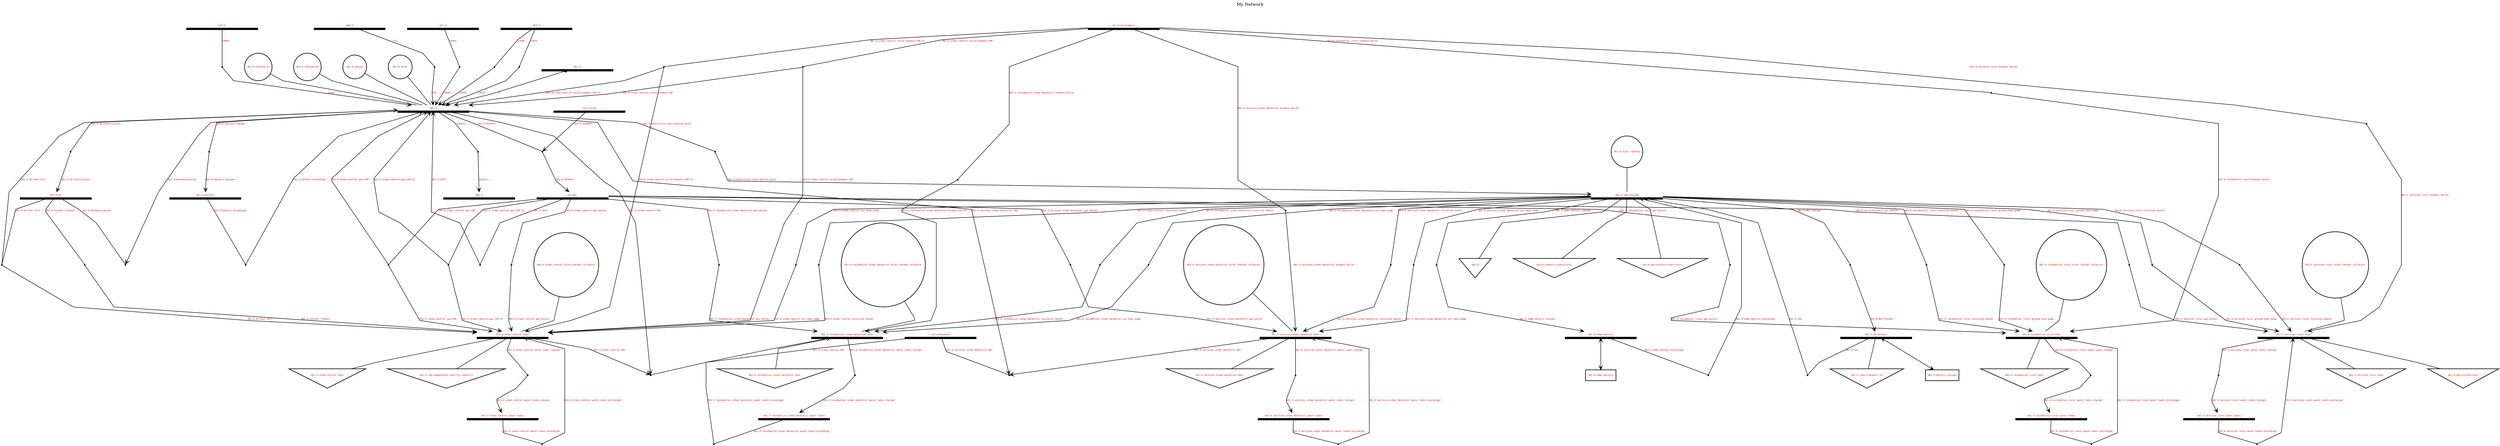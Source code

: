 //
// Generated by PyPSATopo version 0.7.0 (on the 2023/06/08 at 11:05:23) using the following parameters: 
//
//    file_name (input)=None
//    focus=DK1 0 low voltage
//    neighbourhood=2
//    bus_filter=None
//    generator_filter=None
//    load_filter=None
//    store_filter=None
//    link_filter=None
//    line_filter=None
//    negative_efficiency=False
//    broken_missing=False
//    carrier_color=None
//    context=False
//    file_name (output)=pypsa-eur_dk1_0_low_voltage_topography.svg
//    file_format=svg
//    quiet=False
//

digraph "My Network"
{
   // digraph layout
   labelloc = "t"
   label = "My Network


           "
   tooltip = "Network: My Network
Bus: 602
Generators: 378
Loads: 491
Stores: 340
Links: 2014
Lines: 52
Snapshots: 53"
   rankdir = "TB"
   ranksep = 1.00
   nodesep = 1.00
   splines = "polyline"
   node [fontname = "Courier New", fontsize = 8.00]
   edge [fontname = "Courier New", fontsize = 8.00]

   // buses (26)
   "DE1 0 (bus)" [label = <<font color = "red">DE1 0</font>>, tooltip = "Bus: DE1 0
Carrier: AC
Unit: MWh_el
Generators: 0
Loads: 0
Stores: 0
Incoming links: 0
Outgoing links: 0
Lines: 1

Power time series: [28103.76, -18595.66, -15195.56, -17655.22, 28524.36, ...] MW", shape = "underline", width = 3.30, height = 0.30, style = "setlinewidth(7.30)", color = "black"]
   "DK1 0 (bus)" [label = <<font color = "red">DK1 0</font>>, tooltip = "Bus: DK1 0
Carrier: AC
Unit: MWh_el
Generators: 4
Loads: 0
Stores: 0
Incoming links: 13
Outgoing links: 9
Lines: 1

Power time series: [3065.52, 3065.52, 3065.52, 3065.52, -3065.52, ...] MW", shape = "underline", width = 3.30, height = 0.30, style = "setlinewidth(7.30)", color = "black"]
   "DK2 0 (bus)" [label = <<font color = "red">DK2 0</font>>, tooltip = "Bus: DK2 0
Carrier: AC
Unit: MWh_el
Generators: 0
Loads: 0
Stores: 0
Incoming links: 0
Outgoing links: 1
Lines: 0

Power time series: [-831.56, -680.61, -395.93, -1517.91, 2376.98, ...] MW", shape = "underline", width = 3.30, height = 0.30, style = "setlinewidth(7.30)", color = "black"]
   "GB0 0 (bus)" [label = <<font color = "red">GB0 0</font>>, tooltip = "Bus: GB0 0
Carrier: AC
Unit: MWh_el
Generators: 0
Loads: 0
Stores: 0
Incoming links: 0
Outgoing links: 1
Lines: 0

Power time series: [0.00, 0.00, 0.00, 0.00, 0.00, ...] MW", shape = "underline", width = 3.30, height = 0.30, style = "setlinewidth(7.30)", color = "black"]
   "NL1 0 (bus)" [label = <<font color = "red">NL1 0</font>>, tooltip = "Bus: NL1 0
Carrier: AC
Unit: MWh_el
Generators: 0
Loads: 0
Stores: 0
Incoming links: 0
Outgoing links: 1
Lines: 0

Power time series: [-3168.38, -1614.73, 13786.23, 14264.06, 12737.86, ...] MW", shape = "underline", width = 3.30, height = 0.30, style = "setlinewidth(7.30)", color = "black"]
   "NO2 0 (bus)" [label = <<font color = "red">NO2 0</font>>, tooltip = "Bus: NO2 0
Carrier: AC
Unit: MWh_el
Generators: 0
Loads: 0
Stores: 0
Incoming links: 1
Outgoing links: 0
Lines: 0

Power time series: [5098.78, 5098.78, 4810.04, 4824.10, -1386.43, ...] MW", shape = "underline", width = 3.30, height = 0.30, style = "setlinewidth(7.30)", color = "black"]
   "SE2 0 (bus)" [label = <<font color = "red">SE2 0</font>>, tooltip = "Bus: SE2 0
Carrier: AC
Unit: MWh_el
Generators: 0
Loads: 0
Stores: 0
Incoming links: 0
Outgoing links: 2
Lines: 0

Power time series: [-1889.87, -2041.39, -2444.07, -929.59, 1386.79, ...] MW", shape = "underline", width = 3.30, height = 0.30, style = "setlinewidth(7.30)", color = "black"]
   "co2 atmosphere (bus)" [label = <<font color = "red">co2 atmosphere</font>>, tooltip = "Bus: co2 atmosphere
Carrier: co2
Unit: t_co2
Generators: 0
Loads: 0
Stores: 0
Incoming links: 4
Outgoing links: 0
Lines: 0

Power time series: [-0.00, 0.00, -0.00, -0.00, -0.00, ...] MW", shape = "underline", width = 3.30, height = 0.30, style = "setlinewidth(7.30)", color = "black"]
   "co2 stored (bus)" [label = <<font color = "red">co2 stored</font>>, tooltip = "Bus: co2 stored
Carrier: co2 stored
Unit: t_co2
Generators: 0
Loads: 0
Stores: 0
Incoming links: 0
Outgoing links: 1
Lines: 0

Power time series: [0.00, 0.00, 0.00, 0.00, 0.00, ...] MW", shape = "underline", width = 3.30, height = 0.30, style = "setlinewidth(7.30)", color = "black"]
   "EU gas (bus)" [label = <<font color = "red">EU gas</font>>, tooltip = "Bus: EU gas
Carrier: gas
Unit: MWh_LHV
Generators: 0
Loads: 0
Stores: 0
Incoming links: 1
Outgoing links: 10
Lines: 0

Power time series: [-0.00, -0.00, -0.00, -0.00, -0.00, ...] MW", shape = "underline", width = 3.30, height = 0.30, style = "setlinewidth(7.30)", color = "black"]
   "DK1 0 H2 (bus)" [label = <<font color = "red">DK1 0 H2</font>>, tooltip = "Bus: DK1 0 H2
Carrier: H2
Unit: MWh_LHV
Generators: 0
Loads: 0
Stores: 0
Incoming links: 2
Outgoing links: 3
Lines: 0

Power time series: [-0.00, -0.00, -0.00, -0.00, -0.00, ...] MW", shape = "underline", width = 3.30, height = 0.30, style = "setlinewidth(7.30)", color = "black"]
   "DK1 0 battery (bus)" [label = <<font color = "red">DK1 0 battery</font>>, tooltip = "Bus: DK1 0 battery
Carrier: battery
Unit: MWh_el
Generators: 0
Loads: 0
Stores: 0
Incoming links: 1
Outgoing links: 1
Lines: 0

Power time series: [0.00, 0.00, 0.00, 0.00, 0.00, ...] MW", shape = "underline", width = 3.30, height = 0.30, style = "setlinewidth(7.30)", color = "black"]
   "DK1 0 EV battery (bus)" [label = <<font color = "red">DK1 0 EV battery</font>>, tooltip = "Bus: DK1 0 EV battery
Carrier: Li ion
Unit: MWh_el
Generators: 0
Loads: 1
Stores: 1
Incoming links: 2
Outgoing links: 2
Lines: 0

Power time series: [-0.00, 0.00, -0.00, -0.00, 0.00, ...] MW", shape = "underline", width = 3.30, height = 0.30, style = "setlinewidth(7.30)", color = "black"]
   "DK1 0 residential rural heat (bus)" [label = <<font color = "red">DK1 0 residential rural heat</font>>, tooltip = "Bus: DK1 0 residential rural heat
Carrier: residential rural heat
Unit: MWh_th
Generators: 1
Loads: 1
Stores: 0
Incoming links: 7
Outgoing links: 1
Lines: 0

Power time series: [0.00, 0.00, 0.00, 0.00, 0.00, ...] MW", shape = "underline", width = 3.30, height = 0.30, style = "setlinewidth(7.30)", color = "black"]
   "DK1 0 residential rural water tanks (bus)" [label = <<font color = "red">DK1 0 residential rural water tanks</font>>, tooltip = "Bus: DK1 0 residential rural water tanks
Carrier: residential rural water tanks
Unit: MWh_th
Generators: 0
Loads: 0
Stores: 0
Incoming links: 1
Outgoing links: 1
Lines: 0

Power time series: [0.00, 0.00, 0.00, 0.00, 0.00, ...] MW", shape = "underline", width = 3.30, height = 0.30, style = "setlinewidth(7.30)", color = "black"]
   "DK1 0 services rural heat (bus)" [label = <<font color = "red">DK1 0 services rural heat</font>>, tooltip = "Bus: DK1 0 services rural heat
Carrier: services rural heat
Unit: MWh_th
Generators: 1
Loads: 2
Stores: 0
Incoming links: 7
Outgoing links: 1
Lines: 0

Power time series: [0.00, 0.00, 0.00, 0.00, 0.00, ...] MW", shape = "underline", width = 3.30, height = 0.30, style = "setlinewidth(7.30)", color = "black"]
   "DK1 0 services rural water tanks (bus)" [label = <<font color = "red">DK1 0 services rural water tanks</font>>, tooltip = "Bus: DK1 0 services rural water tanks
Carrier: services rural water tanks
Unit: MWh_th
Generators: 0
Loads: 0
Stores: 0
Incoming links: 1
Outgoing links: 1
Lines: 0

Power time series: [0.00, 0.00, 0.00, 0.00, 0.00, ...] MW", shape = "underline", width = 3.30, height = 0.30, style = "setlinewidth(7.30)", color = "black"]
   "DK1 0 residential urban decentral heat (bus)" [label = <<font color = "red">DK1 0 residential urban decentral heat</font>>, tooltip = "Bus: DK1 0 residential urban decentral heat
Carrier: residential urban decentral heat
Unit: MWh_th
Generators: 1
Loads: 1
Stores: 0
Incoming links: 7
Outgoing links: 1
Lines: 0

Power time series: [0.00, 0.00, 0.00, 0.00, 0.00, ...] MW", shape = "underline", width = 3.30, height = 0.30, style = "setlinewidth(7.30)", color = "black"]
   "DK1 0 residential urban decentral water tanks (bus)" [label = <<font color = "red">DK1 0 residential urban decentral water tanks</font>>, tooltip = "Bus: DK1 0 residential urban decentral water tanks
Carrier: residential urban decentral water tanks
Unit: MWh_th
Generators: 0
Loads: 0
Stores: 0
Incoming links: 1
Outgoing links: 1
Lines: 0

Power time series: [0.00, 0.00, 0.00, 0.00, 0.00, ...] MW", shape = "underline", width = 3.30, height = 0.30, style = "setlinewidth(7.30)", color = "black"]
   "DK1 0 services urban decentral heat (bus)" [label = <<font color = "red">DK1 0 services urban decentral heat</font>>, tooltip = "Bus: DK1 0 services urban decentral heat
Carrier: services urban decentral heat
Unit: MWh_th
Generators: 1
Loads: 1
Stores: 0
Incoming links: 7
Outgoing links: 2
Lines: 0

Power time series: [0.00, 0.00, 0.00, 0.00, 0.00, ...] MW", shape = "underline", width = 3.30, height = 0.30, style = "setlinewidth(7.30)", color = "black"]
   "DK1 0 services urban decentral water tanks (bus)" [label = <<font color = "red">DK1 0 services urban decentral water tanks</font>>, tooltip = "Bus: DK1 0 services urban decentral water tanks
Carrier: services urban decentral water tanks
Unit: MWh_th
Generators: 0
Loads: 0
Stores: 0
Incoming links: 1
Outgoing links: 1
Lines: 0

Power time series: [0.00, 0.00, 0.00, 0.00, 0.00, ...] MW", shape = "underline", width = 3.30, height = 0.30, style = "setlinewidth(7.30)", color = "black"]
   "DK1 0 urban central heat (bus)" [label = <<font color = "red">DK1 0 urban central heat</font>>, tooltip = "Bus: DK1 0 urban central heat
Carrier: urban central heat
Unit: MWh_th
Generators: 1
Loads: 2
Stores: 0
Incoming links: 12
Outgoing links: 2
Lines: 0

Power time series: [0.00, 0.00, 0.00, 0.00, 0.00, ...] MW", shape = "underline", width = 3.30, height = 0.30, style = "setlinewidth(7.30)", color = "black"]
   "DK1 0 urban central water tanks (bus)" [label = <<font color = "red">DK1 0 urban central water tanks</font>>, tooltip = "Bus: DK1 0 urban central water tanks
Carrier: urban central water tanks
Unit: MWh_th
Generators: 0
Loads: 0
Stores: 0
Incoming links: 1
Outgoing links: 1
Lines: 0

Power time series: [0.00, -0.00, 0.00, -0.00, 0.00, ...] MW", shape = "underline", width = 3.30, height = 0.30, style = "setlinewidth(7.30)", color = "black"]
   "EU solid biomass (bus)" [label = <<font color = "red">EU solid biomass</font>>, tooltip = "Bus: EU solid biomass
Carrier: solid biomass
Unit: MWh_LHV
Generators: 0
Loads: 0
Stores: 0
Incoming links: 0
Outgoing links: 8
Lines: 0

Power time series: [-0.00, 0.00, 0.00, 0.00, -0.00, ...] MW", shape = "underline", width = 3.30, height = 0.30, style = "setlinewidth(7.30)", color = "black"]
   "DK1 0 low voltage (bus)" [label = <<font color = "red">DK1 0 low voltage</font>>, tooltip = "Bus: DK1 0 low voltage
Carrier: low voltage
Unit: MWh_el
Generators: 1
Loads: 3
Stores: 0
Incoming links: 6
Outgoing links: 24
Lines: 0

Power time series: [-0.00, -0.00, -0.00, -0.00, -0.00, ...] MW", shape = "underline", width = 3.30, height = 0.30, style = "setlinewidth(7.30)", color = "black"]
   "DK1 0 home battery (bus)" [label = <<font color = "red">DK1 0 home battery</font>>, tooltip = "Bus: DK1 0 home battery
Carrier: home battery
Unit: MWh_el
Generators: 0
Loads: 0
Stores: 1
Incoming links: 2
Outgoing links: 2
Lines: 0

Power time series: [0.00, 0.00, 0.00, 0.00, 0.00, ...] MW", shape = "underline", width = 3.30, height = 0.30, style = "setlinewidth(7.30)", color = "black"]

   // generators (10)
   "DK1 0 offwind-ac (generator)" [label = <<font color = "red">DK1 0 offwind-ac</font>>, tooltip = "Generator: DK1 0 offwind-ac
Bus: DK1 0
Carrier: offwind-ac
Extendable nominal power: True
Nominal power: 652.00 MW
Power set: 0.00 MW
Efficiency: 1.00
Capital cost: 188662.13 currency/MW
Marginal cost: 0.02 currency/MWh

Optimised nominal power: 652.00 MW
Power time series: [347.20, 209.43, 248.35, 319.58, 391.72, ...] MW", shape = "circle", width = 1.10, style = "setlinewidth(2.00)", color = "black"]   "DK1 0 offwind-ac (generator)" -> "DK1 0 (bus)" [style = "setlinewidth(1.50)", color = "black", arrowhead = "none"]
   "DK1 0 offwind-dc (generator)" [label = <<font color = "red">DK1 0 offwind-dc</font>>, tooltip = "Generator: DK1 0 offwind-dc
Bus: DK1 0
Carrier: offwind-dc
Extendable nominal power: True
Nominal power: 616.40 MW
Power set: 0.00 MW
Efficiency: 1.00
Capital cost: 221315.62 currency/MW
Marginal cost: 0.02 currency/MWh

Optimised nominal power: 616.40 MW
Power time series: [382.22, 211.15, 305.73, 347.83, 436.36, ...] MW", shape = "circle", width = 1.10, style = "setlinewidth(2.00)", color = "black"]   "DK1 0 offwind-dc (generator)" -> "DK1 0 (bus)" [style = "setlinewidth(1.50)", color = "black", arrowhead = "none"]
   "DK1 0 onwind (generator)" [label = <<font color = "red">DK1 0 onwind</font>>, tooltip = "Generator: DK1 0 onwind
Bus: DK1 0
Carrier: onwind
Extendable nominal power: True
Nominal power: 3828.60 MW
Power set: 0.00 MW
Efficiency: 1.00
Capital cost: 109387.17 currency/MW
Marginal cost: 0.02 currency/MWh

Optimised nominal power: 61813.05 MW
Power time series: [31522.14, 15827.62, 21579.94, 28430.71, 37380.24, ...] MW", shape = "circle", width = 1.10, style = "setlinewidth(2.00)", color = "black"]   "DK1 0 onwind (generator)" -> "DK1 0 (bus)" [style = "setlinewidth(1.50)", color = "black", arrowhead = "none"]
   "DK1 0 solar (generator)" [label = <<font color = "red">DK1 0 solar</font>>, tooltip = "Generator: DK1 0 solar
Bus: DK1 0
Carrier: solar
Extendable nominal power: True
Nominal power: 971.31 MW
Power set: 0.00 MW
Efficiency: 1.00
Capital cost: 47990.94 currency/MW
Marginal cost: 0.02 currency/MWh

Optimised nominal power: 971.31 MW
Power time series: [22.73, 16.35, 14.86, 14.50, 44.75, ...] MW", shape = "circle", width = 1.10, style = "setlinewidth(2.00)", color = "black"]   "DK1 0 solar (generator)" -> "DK1 0 (bus)" [style = "setlinewidth(1.50)", color = "black", arrowhead = "none"]
   "DK1 0 residential rural solar thermal collector (generator)" [label = <<font color = "red">DK1 0 residential rural solar thermal collector</font>>, tooltip = "Generator: DK1 0 residential rural solar thermal collector
Bus: DK1 0 residential rural heat
Carrier: residential rural solar thermal
Extendable nominal power: True
Nominal power: 0.00 MW
Power set: 0.00 MW
Efficiency: 1.00
Capital cost: 23377.07 currency/MW
Marginal cost: 0.01 currency/MWh

Optimised nominal power: 0.00 MW
Power time series: [0.00, 0.00, 0.00, 0.00, 0.00, ...] MW", shape = "circle", width = 1.10, style = "setlinewidth(2.00)", color = "black"]   "DK1 0 residential rural solar thermal collector (generator)" -> "DK1 0 residential rural heat (bus)" [style = "setlinewidth(1.50)", color = "black", arrowhead = "none"]
   "DK1 0 services rural solar thermal collector (generator)" [label = <<font color = "red">DK1 0 services rural solar thermal collector</font>>, tooltip = "Generator: DK1 0 services rural solar thermal collector
Bus: DK1 0 services rural heat
Carrier: services rural solar thermal
Extendable nominal power: True
Nominal power: 0.00 MW
Power set: 0.00 MW
Efficiency: 1.00
Capital cost: 23377.07 currency/MW
Marginal cost: 0.01 currency/MWh

Optimised nominal power: 0.00 MW
Power time series: [0.00, 0.00, 0.00, 0.00, 0.00, ...] MW", shape = "circle", width = 1.10, style = "setlinewidth(2.00)", color = "black"]   "DK1 0 services rural solar thermal collector (generator)" -> "DK1 0 services rural heat (bus)" [style = "setlinewidth(1.50)", color = "black", arrowhead = "none"]
   "DK1 0 residential urban decentral solar thermal collector (generator)" [label = <<font color = "red">DK1 0 residential urban decentral solar thermal collector</font>>, tooltip = "Generator: DK1 0 residential urban decentral solar thermal collector
Bus: DK1 0 residential urban decentral heat
Carrier: residential urban decentral solar thermal
Extendable nominal power: True
Nominal power: 0.00 MW
Power set: 0.00 MW
Efficiency: 1.00
Capital cost: 23377.07 currency/MW
Marginal cost: 0.01 currency/MWh

Optimised nominal power: 0.00 MW
Power time series: [0.00, 0.00, 0.00, 0.00, 0.00, ...] MW", shape = "circle", width = 1.10, style = "setlinewidth(2.00)", color = "black"]   "DK1 0 residential urban decentral solar thermal collector (generator)" -> "DK1 0 residential urban decentral heat (bus)" [style = "setlinewidth(1.50)", color = "black", arrowhead = "none"]
   "DK1 0 services urban decentral solar thermal collector (generator)" [label = <<font color = "red">DK1 0 services urban decentral solar thermal collector</font>>, tooltip = "Generator: DK1 0 services urban decentral solar thermal collector
Bus: DK1 0 services urban decentral heat
Carrier: services urban decentral solar thermal
Extendable nominal power: True
Nominal power: 0.00 MW
Power set: 0.00 MW
Efficiency: 1.00
Capital cost: 23377.07 currency/MW
Marginal cost: 0.01 currency/MWh

Optimised nominal power: 0.00 MW
Power time series: [0.00, 0.00, 0.00, 0.00, 0.00, ...] MW", shape = "circle", width = 1.10, style = "setlinewidth(2.00)", color = "black"]   "DK1 0 services urban decentral solar thermal collector (generator)" -> "DK1 0 services urban decentral heat (bus)" [style = "setlinewidth(1.50)", color = "black", arrowhead = "none"]
   "DK1 0 urban central solar thermal collector (generator)" [label = <<font color = "red">DK1 0 urban central solar thermal collector</font>>, tooltip = "Generator: DK1 0 urban central solar thermal collector
Bus: DK1 0 urban central heat
Carrier: urban central solar thermal
Extendable nominal power: True
Nominal power: 0.00 MW
Power set: 0.00 MW
Efficiency: 1.00
Capital cost: 15175.01 currency/MW
Marginal cost: 0.01 currency/MWh

Optimised nominal power: 0.00 MW
Power time series: [0.00, 0.00, 0.00, 0.00, 0.00, ...] MW", shape = "circle", width = 1.10, style = "setlinewidth(2.00)", color = "black"]   "DK1 0 urban central solar thermal collector (generator)" -> "DK1 0 urban central heat (bus)" [style = "setlinewidth(1.50)", color = "black", arrowhead = "none"]
   "DK1 0 solar rooftop (generator)" [label = <<font color = "red">DK1 0 solar rooftop</font>>, tooltip = "Generator: DK1 0 solar rooftop
Bus: DK1 0 low voltage
Carrier: solar rooftop
Extendable nominal power: True
Nominal power: 0.00 MW
Power set: 0.00 MW
Efficiency: 1.00
Capital cost: 41206.86 currency/MW
Marginal cost: 0.02 currency/MWh

Optimised nominal power: 0.02 MW
Power time series: [0.00, 0.00, 0.00, 0.00, 0.00, ...] MW", shape = "circle", width = 1.10, style = "setlinewidth(2.00)", color = "black"]   "DK1 0 solar rooftop (generator)" -> "DK1 0 low voltage (bus)" [style = "setlinewidth(1.50)", color = "black", arrowhead = "none"]

   // loads (11)
   "DK1 0 land transport EV (load)" [label = <<font color = "red">DK1 0 land transport EV</font>>, tooltip = "Load: DK1 0 land transport EV
Bus: DK1 0 EV battery
Carrier: land transport EV
Power set: [790.26, 825.56, 861.75, 849.66, 808.99, ...] MW", shape = "invtriangle", width = 1.50, height = 1.20, style = "setlinewidth(2.00)", color = "black"]   "DK1 0 EV battery (bus)" -> "DK1 0 land transport EV (load)" [style = "setlinewidth(1.50)", color = "black", arrowhead = "none"]
   "DK1 0 residential rural heat (load)" [label = <<font color = "red">DK1 0 residential rural heat</font>>, tooltip = "Load: DK1 0 residential rural heat
Bus: DK1 0 residential rural heat
Carrier: residential rural heat
Power set: [292.33, 421.87, 555.04, 506.08, 368.05, ...] MW", shape = "invtriangle", width = 1.50, height = 1.20, style = "setlinewidth(2.00)", color = "black"]   "DK1 0 residential rural heat (bus)" -> "DK1 0 residential rural heat (load)" [style = "setlinewidth(1.50)", color = "black", arrowhead = "none"]
   "DK1 0 services rural heat (load)" [label = <<font color = "red">DK1 0 services rural heat</font>>, tooltip = "Load: DK1 0 services rural heat
Bus: DK1 0 services rural heat
Carrier: services rural heat
Power set: [93.49, 136.54, 180.79, 164.54, 118.66, ...] MW", shape = "invtriangle", width = 1.50, height = 1.20, style = "setlinewidth(2.00)", color = "black"]   "DK1 0 services rural heat (bus)" -> "DK1 0 services rural heat (load)" [style = "setlinewidth(1.50)", color = "black", arrowhead = "none"]
   "DK1 0 agriculture heat (load)" [label = <<font color = "red">DK1 0 agriculture heat</font>>, tooltip = "Load: DK1 0 agriculture heat
Bus: DK1 0 services rural heat
Carrier: agriculture heat
Power set: 363.07 MW", shape = "invtriangle", width = 1.50, height = 1.20, style = "setlinewidth(2.00)", color = "black"]   "DK1 0 services rural heat (bus)" -> "DK1 0 agriculture heat (load)" [style = "setlinewidth(1.50)", color = "black", arrowhead = "none"]
   "DK1 0 residential urban decentral heat (load)" [label = <<font color = "red">DK1 0 residential urban decentral heat</font>>, tooltip = "Load: DK1 0 residential urban decentral heat
Bus: DK1 0 residential urban decentral heat
Carrier: residential urban decentral heat
Power set: [1064.74, 1536.55, 2021.61, 1843.26, 1340.55, ...] MW", shape = "invtriangle", width = 1.50, height = 1.20, style = "setlinewidth(2.00)", color = "black"]   "DK1 0 residential urban decentral heat (bus)" -> "DK1 0 residential urban decentral heat (load)" [style = "setlinewidth(1.50)", color = "black", arrowhead = "none"]
   "DK1 0 services urban decentral heat (load)" [label = <<font color = "red">DK1 0 services urban decentral heat</font>>, tooltip = "Load: DK1 0 services urban decentral heat
Bus: DK1 0 services urban decentral heat
Carrier: services urban decentral heat
Power set: [340.53, 497.32, 658.50, 599.31, 432.19, ...] MW", shape = "invtriangle", width = 1.50, height = 1.20, style = "setlinewidth(2.00)", color = "black"]   "DK1 0 services urban decentral heat (bus)" -> "DK1 0 services urban decentral heat (load)" [style = "setlinewidth(1.50)", color = "black", arrowhead = "none"]
   "DK1 0 urban central heat (load)" [label = <<font color = "red">DK1 0 urban central heat</font>>, tooltip = "Load: DK1 0 urban central heat
Bus: DK1 0 urban central heat
Carrier: urban central heat
Power set: [2424.10, 3508.42, 4623.19, 4213.44, 3057.97, ...] MW", shape = "invtriangle", width = 1.50, height = 1.20, style = "setlinewidth(2.00)", color = "black"]   "DK1 0 urban central heat (bus)" -> "DK1 0 urban central heat (load)" [style = "setlinewidth(1.50)", color = "black", arrowhead = "none"]
   "DK1 0 low-temperature heat for industry (load)" [label = <<font color = "red">DK1 0 low-temperature heat for industry</font>>, tooltip = "Load: DK1 0 low-temperature heat for industry
Bus: DK1 0 urban central heat
Carrier: low-temperature heat for industry
Power set: 46.80 MW", shape = "invtriangle", width = 1.50, height = 1.20, style = "setlinewidth(2.00)", color = "black"]   "DK1 0 urban central heat (bus)" -> "DK1 0 low-temperature heat for industry (load)" [style = "setlinewidth(1.50)", color = "black", arrowhead = "none"]
   "DK1 0 (load)" [label = <<font color = "red">DK1 0</font>>, tooltip = "Load: DK1 0
Bus: DK1 0 low voltage
Carrier: electricity
Power set: [1431.68, 1425.69, 1583.75, 1615.04, 1588.69, ...] MW", shape = "invtriangle", width = 1.50, height = 1.20, style = "setlinewidth(2.00)", color = "black"]   "DK1 0 low voltage (bus)" -> "DK1 0 (load)" [style = "setlinewidth(1.50)", color = "black", arrowhead = "none"]
   "DK1 0 industry electricity (load)" [label = <<font color = "red">DK1 0 industry electricity</font>>, tooltip = "Load: DK1 0 industry electricity
Bus: DK1 0 low voltage
Carrier: industry electricity
Power set: 1449.77 MW", shape = "invtriangle", width = 1.50, height = 1.20, style = "setlinewidth(2.00)", color = "black"]   "DK1 0 low voltage (bus)" -> "DK1 0 industry electricity (load)" [style = "setlinewidth(1.50)", color = "black", arrowhead = "none"]
   "DK1 0 agriculture electricity (load)" [label = <<font color = "red">DK1 0 agriculture electricity</font>>, tooltip = "Load: DK1 0 agriculture electricity
Bus: DK1 0 low voltage
Carrier: agriculture electricity
Power set: 120.70 MW", shape = "invtriangle", width = 1.50, height = 1.20, style = "setlinewidth(2.00)", color = "black"]   "DK1 0 low voltage (bus)" -> "DK1 0 agriculture electricity (load)" [style = "setlinewidth(1.50)", color = "black", arrowhead = "none"]

   // stores (2)
   "DK1 0 battery storage (store)" [label = <<font color = "red">DK1 0 battery storage</font>>, tooltip = "Store: DK1 0 battery storage
Bus: DK1 0 EV battery
Carrier: Li ion
Extendable nominal energy: False
Nominal energy: 30473.54 MWh
Power set: 0.00 MW
Cyclic energy: True
Capital cost: 0.00 currency/MW
Marginal cost: 0.01 currency/MWh

Optimised nominal energy: 30473.54 MWh
Energy time series: [30473.53, 30473.54, 22855.16, 22855.18, 30473.52, ...] MWh
Power time series: [0.00, -0.00, 45.35, -0.00, -45.35, ...] MW", shape = "box", width = 1.40, style = "setlinewidth(2.00)", color = "black"]   "DK1 0 EV battery (bus)" -> "DK1 0 battery storage (store)" [style = "setlinewidth(1.50)", color = "black", arrowhead = "vee", arrowtail = "vee", arrowsize = 1.20, dir = "both"]
   "DK1 0 home battery (store)" [label = <<font color = "red">DK1 0 home battery</font>>, tooltip = "Store: DK1 0 home battery
Bus: DK1 0 home battery
Carrier: home battery
Extendable nominal energy: True
Nominal energy: 0.00 MWh
Power set: 0.00 MW
Cyclic energy: True
Capital cost: 17410.95 currency/MW
Marginal cost: 0.01 currency/MWh

Optimised nominal energy: 0.00 MWh
Energy time series: [0.00, 0.00, 0.00, 0.00, 0.00, ...] MWh
Power time series: [0.00, -0.00, 0.00, -0.00, -0.00, ...] MW", shape = "box", width = 1.40, style = "setlinewidth(2.00)", color = "black"]   "DK1 0 home battery (bus)" -> "DK1 0 home battery (store)" [style = "setlinewidth(1.50)", color = "black", arrowhead = "vee", arrowtail = "vee", arrowsize = 1.20, dir = "both"]

   // links (0)

   // multi-link trunks (54)
   "14822+1 (multi-link)" [label = <<font color = "red">14822+1</font>>, tooltip = "Multi-link: 14822+1
From: DK1 0 (bus0)
To: 1 bus (3 missing)
Carrier: DC
Extendable nominal energy: False
Nominal power: 1140.00 MW

Optimised nominal power: 1140.00 MW
Power time series (p0): [-1140.00, -1140.00, -1139.24, -1140.00, -290.17, ...] MW", shape = "point", width = 0.06, color = "black"]
   "DK1 0 (bus)" -> "14822+1 (multi-link)" [label = <<font color = "red">14822+1</font>>, tooltip = "Multi-link: 14822+1
From: DK1 0 (bus0)
To: 1 bus (3 missing)
Carrier: DC
Extendable nominal power: False
Nominal power: 1140.00 MW

Optimised nominal power: 1140.00 MW
Power time series (p0): [-1140.00, -1140.00, -1139.24, -1140.00, -290.17, ...] MW", style = "setlinewidth(1.50)", color = "black", arrowhead = "none"]
   "DK1 0 H2 Electrolysis (multi-link)" [label = <<font color = "red">DK1 0 H2 Electrolysis</font>>, tooltip = "Multi-link: DK1 0 H2 Electrolysis
From: DK1 0 (bus0)
To: 1 bus (3 missing)
Carrier: H2 Electrolysis
Extendable nominal energy: True
Nominal power: 0.00 MW

Optimised nominal power: 33328.03 MW
Power time series (p0): [25496.01, 7011.42, 11936.56, 21199.18, 33328.03, ...] MW", shape = "point", width = 0.06, color = "black"]
   "DK1 0 (bus)" -> "DK1 0 H2 Electrolysis (multi-link)" [label = <<font color = "red">DK1 0 H2 Electrolysis</font>>, tooltip = "Multi-link: DK1 0 H2 Electrolysis
From: DK1 0 (bus0)
To: 1 bus (3 missing)
Carrier: H2 Electrolysis
Extendable nominal power: True
Nominal power: 0.00 MW

Optimised nominal power: 33328.03 MW
Power time series (p0): [25496.01, 7011.42, 11936.56, 21199.18, 33328.03, ...] MW", style = "setlinewidth(1.50)", color = "black", arrowhead = "none"]
   "DK1 0 battery charger (multi-link)" [label = <<font color = "red">DK1 0 battery charger</font>>, tooltip = "Multi-link: DK1 0 battery charger
From: DK1 0 (bus0)
To: 1 bus (3 missing)
Carrier: battery charger
Extendable nominal energy: True
Nominal power: 0.00 MW

Optimised nominal power: 0.00 MW
Power time series (p0): [0.00, 0.00, 0.00, 0.00, 0.00, ...] MW", shape = "point", width = 0.06, color = "black"]
   "DK1 0 (bus)" -> "DK1 0 battery charger (multi-link)" [label = <<font color = "red">DK1 0 battery charger</font>>, tooltip = "Multi-link: DK1 0 battery charger
From: DK1 0 (bus0)
To: 1 bus (3 missing)
Carrier: battery charger
Extendable nominal power: True
Nominal power: 0.00 MW

Optimised nominal power: 0.00 MW
Power time series (p0): [0.00, 0.00, 0.00, 0.00, 0.00, ...] MW", style = "setlinewidth(1.50)", color = "black", arrowhead = "none"]
   "DK1 0 helmeth (multi-link)" [label = <<font color = "red">DK1 0 helmeth</font>>, tooltip = "Multi-link: DK1 0 helmeth
From: DK1 0 (bus0)
To: 2 buses (2 missing)
Carrier: helmeth
Extendable nominal energy: True
Nominal power: 0.00 MW

Optimised nominal power: 0.00 MW
Power time series (p0): [0.00, 0.00, 0.00, 0.00, 0.00, ...] MW", shape = "point", width = 0.06, color = "black"]
   "DK1 0 (bus)" -> "DK1 0 helmeth (multi-link)" [label = <<font color = "red">DK1 0 helmeth</font>>, tooltip = "Multi-link: DK1 0 helmeth
From: DK1 0 (bus0)
To: 2 buses (2 missing)
Carrier: helmeth
Extendable nominal power: True
Nominal power: 0.00 MW

Optimised nominal power: 0.00 MW
Power time series (p0): [0.00, 0.00, 0.00, 0.00, 0.00, ...] MW", style = "setlinewidth(1.50)", color = "black", arrowhead = "none"]
   "DK1 0 electricity distribution grid (multi-link)" [label = <<font color = "red">DK1 0 electricity distribution grid</font>>, tooltip = "Multi-link: DK1 0 electricity distribution grid
From: DK1 0 (bus0)
To: 1 bus (3 missing)
Carrier: electricity distribution grid
Extendable nominal energy: True
Nominal power: 0.00 MW

Optimised nominal power: 7137.91 MW
Power time series (p0): [5829.87, 6179.55, 7137.91, 7137.91, 7137.91, ...] MW", shape = "point", width = 0.06, color = "black"]
   "DK1 0 (bus)" -> "DK1 0 electricity distribution grid (multi-link)" [label = <<font color = "red">DK1 0 electricity distribution grid</font>>, tooltip = "Multi-link: DK1 0 electricity distribution grid
From: DK1 0 (bus0)
To: 1 bus (3 missing)
Carrier: electricity distribution grid
Extendable nominal power: True
Nominal power: 0.00 MW

Optimised nominal power: 7137.91 MW
Power time series (p0): [5829.87, 6179.55, 7137.91, 7137.91, 7137.91, ...] MW", style = "setlinewidth(1.50)", color = "black", arrowhead = "none"]
   "14805 (multi-link)" [label = <<font color = "red">14805</font>>, tooltip = "Multi-link: 14805
From: DK2 0 (bus0)
To: 1 bus (3 missing)
Carrier: DC
Extendable nominal energy: False
Nominal power: 600.00 MW

Optimised nominal power: 600.00 MW
Power time series (p0): [600.00, -599.38, -599.42, 600.00, -469.48, ...] MW", shape = "point", width = 0.06, color = "black"]
   "DK2 0 (bus)" -> "14805 (multi-link)" [label = <<font color = "red">14805</font>>, tooltip = "Multi-link: 14805
From: DK2 0 (bus0)
To: 1 bus (3 missing)
Carrier: DC
Extendable nominal power: False
Nominal power: 600.00 MW

Optimised nominal power: 600.00 MW
Power time series (p0): [600.00, -599.38, -599.42, 600.00, -469.48, ...] MW", style = "setlinewidth(1.50)", color = "black", arrowhead = "none"]
   "T13 (multi-link)" [label = <<font color = "red">T13</font>>, tooltip = "Multi-link: T13
From: GB0 0 (bus0)
To: 1 bus (3 missing)
Carrier: DC
Extendable nominal energy: False
Nominal power: 0.00 MW

Optimised nominal power: 0.00 MW
Power time series (p0): [0.00, 0.00, 0.00, 0.00, 0.00, ...] MW", shape = "point", width = 0.06, color = "black"]
   "GB0 0 (bus)" -> "T13 (multi-link)" [label = <<font color = "red">T13</font>>, tooltip = "Multi-link: T13
From: GB0 0 (bus0)
To: 1 bus (3 missing)
Carrier: DC
Extendable nominal power: False
Nominal power: 0.00 MW

Optimised nominal power: 0.00 MW
Power time series (p0): [0.00, 0.00, 0.00, 0.00, 0.00, ...] MW", style = "setlinewidth(1.50)", color = "black", arrowhead = "none"]
   "14803 (multi-link)" [label = <<font color = "red">14803</font>>, tooltip = "Multi-link: 14803
From: NL1 0 (bus0)
To: 1 bus (3 missing)
Carrier: DC
Extendable nominal energy: False
Nominal power: 0.00 MW

Optimised nominal power: 0.00 MW
Power time series (p0): [0.00, 0.00, 0.00, 0.00, 0.00, ...] MW", shape = "point", width = 0.06, color = "black"]
   "NL1 0 (bus)" -> "14803 (multi-link)" [label = <<font color = "red">14803</font>>, tooltip = "Multi-link: 14803
From: NL1 0 (bus0)
To: 1 bus (3 missing)
Carrier: DC
Extendable nominal power: False
Nominal power: 0.00 MW

Optimised nominal power: 0.00 MW
Power time series (p0): [0.00, 0.00, 0.00, 0.00, 0.00, ...] MW", style = "setlinewidth(1.50)", color = "black", arrowhead = "none"]
   "14819 (multi-link)" [label = <<font color = "red">14819</font>>, tooltip = "Multi-link: 14819
From: SE2 0 (bus0)
To: 1 bus (3 missing)
Carrier: DC
Extendable nominal energy: False
Nominal power: 250.00 MW

Optimised nominal power: 250.00 MW
Power time series (p0): [250.00, -249.32, -249.34, 250.00, -249.65, ...] MW", shape = "point", width = 0.06, color = "black"]
   "SE2 0 (bus)" -> "14819 (multi-link)" [label = <<font color = "red">14819</font>>, tooltip = "Multi-link: 14819
From: SE2 0 (bus0)
To: 1 bus (3 missing)
Carrier: DC
Extendable nominal power: False
Nominal power: 250.00 MW

Optimised nominal power: 250.00 MW
Power time series (p0): [250.00, -249.32, -249.34, 250.00, -249.65, ...] MW", style = "setlinewidth(1.50)", color = "black", arrowhead = "none"]
   "14809 (multi-link)" [label = <<font color = "red">14809</font>>, tooltip = "Multi-link: 14809
From: SE2 0 (bus0)
To: 1 bus (3 missing)
Carrier: DC
Extendable nominal energy: False
Nominal power: 300.00 MW

Optimised nominal power: 300.00 MW
Power time series (p0): [300.00, -299.34, -299.37, 300.00, -299.65, ...] MW", shape = "point", width = 0.06, color = "black"]
   "SE2 0 (bus)" -> "14809 (multi-link)" [label = <<font color = "red">14809</font>>, tooltip = "Multi-link: 14809
From: SE2 0 (bus0)
To: 1 bus (3 missing)
Carrier: DC
Extendable nominal power: False
Nominal power: 300.00 MW

Optimised nominal power: 300.00 MW
Power time series (p0): [300.00, -299.34, -299.37, 300.00, -299.65, ...] MW", style = "setlinewidth(1.50)", color = "black", arrowhead = "none"]
   "DK1 0 services urban decentral DAC (multi-link)" [label = <<font color = "red">DK1 0 services urban decentral DAC</font>>, tooltip = "Multi-link: DK1 0 services urban decentral DAC
From: co2 atmosphere (bus0)
To: 3 buses (1 missing)
Carrier: DAC
Extendable nominal energy: True
Nominal power: 0.00 MW

Optimised nominal power: 123.15 MW
Power time series (p0): [123.15, 0.00, 0.00, 0.00, 50.44, ...] MW", shape = "point", width = 0.06, color = "black"]
   "co2 atmosphere (bus)" -> "DK1 0 services urban decentral DAC (multi-link)" [label = <<font color = "red">DK1 0 services urban decentral DAC</font>>, tooltip = "Multi-link: DK1 0 services urban decentral DAC
From: co2 atmosphere (bus0)
To: 3 buses (1 missing)
Carrier: DAC
Extendable nominal power: True
Nominal power: 0.00 MW

Optimised nominal power: 123.15 MW
Power time series (p0): [123.15, 0.00, 0.00, 0.00, 50.44, ...] MW", style = "setlinewidth(1.50)", color = "black", arrowhead = "none"]
   "DK1 0 urban central DAC (multi-link)" [label = <<font color = "red">DK1 0 urban central DAC</font>>, tooltip = "Multi-link: DK1 0 urban central DAC
From: co2 atmosphere (bus0)
To: 3 buses (1 missing)
Carrier: DAC
Extendable nominal energy: True
Nominal power: 0.00 MW

Optimised nominal power: 244.67 MW
Power time series (p0): [244.67, 0.00, 0.00, 0.00, 213.46, ...] MW", shape = "point", width = 0.06, color = "black"]
   "co2 atmosphere (bus)" -> "DK1 0 urban central DAC (multi-link)" [label = <<font color = "red">DK1 0 urban central DAC</font>>, tooltip = "Multi-link: DK1 0 urban central DAC
From: co2 atmosphere (bus0)
To: 3 buses (1 missing)
Carrier: DAC
Extendable nominal power: True
Nominal power: 0.00 MW

Optimised nominal power: 244.67 MW
Power time series (p0): [244.67, 0.00, 0.00, 0.00, 213.46, ...] MW", style = "setlinewidth(1.50)", color = "black", arrowhead = "none"]
   "DK1 0 OCGT (multi-link)" [label = <<font color = "red">DK1 0 OCGT</font>>, tooltip = "Multi-link: DK1 0 OCGT
From: EU gas (bus0)
To: 2 buses (2 missing)
Carrier: OCGT
Extendable nominal energy: True
Nominal power: 0.00 MW

Optimised nominal power: 0.00 MW
Power time series (p0): [0.00, 0.00, 0.00, 0.00, 0.00, ...] MW", shape = "point", width = 0.06, color = "black"]
   "EU gas (bus)" -> "DK1 0 OCGT (multi-link)" [label = <<font color = "red">DK1 0 OCGT</font>>, tooltip = "Multi-link: DK1 0 OCGT
From: EU gas (bus0)
To: 2 buses (2 missing)
Carrier: OCGT
Extendable nominal power: True
Nominal power: 0.00 MW

Optimised nominal power: 0.00 MW
Power time series (p0): [0.00, 0.00, 0.00, 0.00, 0.00, ...] MW", style = "setlinewidth(1.50)", color = "black", arrowhead = "none"]
   "DK1 0 residential rural gas boiler (multi-link)" [label = <<font color = "red">DK1 0 residential rural gas boiler</font>>, tooltip = "Multi-link: DK1 0 residential rural gas boiler
From: EU gas (bus0)
To: 2 buses (2 missing)
Carrier: residential rural gas boiler
Extendable nominal energy: True
Nominal power: 0.00 MW

Optimised nominal power: 0.00 MW
Power time series (p0): [0.00, 0.00, 0.00, 0.00, 0.00, ...] MW", shape = "point", width = 0.06, color = "black"]
   "EU gas (bus)" -> "DK1 0 residential rural gas boiler (multi-link)" [label = <<font color = "red">DK1 0 residential rural gas boiler</font>>, tooltip = "Multi-link: DK1 0 residential rural gas boiler
From: EU gas (bus0)
To: 2 buses (2 missing)
Carrier: residential rural gas boiler
Extendable nominal power: True
Nominal power: 0.00 MW

Optimised nominal power: 0.00 MW
Power time series (p0): [0.00, 0.00, 0.00, 0.00, 0.00, ...] MW", style = "setlinewidth(1.50)", color = "black", arrowhead = "none"]
   "DK1 0 services rural gas boiler (multi-link)" [label = <<font color = "red">DK1 0 services rural gas boiler</font>>, tooltip = "Multi-link: DK1 0 services rural gas boiler
From: EU gas (bus0)
To: 2 buses (2 missing)
Carrier: services rural gas boiler
Extendable nominal energy: True
Nominal power: 0.00 MW

Optimised nominal power: 0.00 MW
Power time series (p0): [0.00, 0.00, 0.00, 0.00, 0.00, ...] MW", shape = "point", width = 0.06, color = "black"]
   "EU gas (bus)" -> "DK1 0 services rural gas boiler (multi-link)" [label = <<font color = "red">DK1 0 services rural gas boiler</font>>, tooltip = "Multi-link: DK1 0 services rural gas boiler
From: EU gas (bus0)
To: 2 buses (2 missing)
Carrier: services rural gas boiler
Extendable nominal power: True
Nominal power: 0.00 MW

Optimised nominal power: 0.00 MW
Power time series (p0): [0.00, 0.00, 0.00, 0.00, 0.00, ...] MW", style = "setlinewidth(1.50)", color = "black", arrowhead = "none"]
   "DK1 0 residential urban decentral gas boiler (multi-link)" [label = <<font color = "red">DK1 0 residential urban decentral gas boiler</font>>, tooltip = "Multi-link: DK1 0 residential urban decentral gas boiler
From: EU gas (bus0)
To: 2 buses (2 missing)
Carrier: residential urban decentral gas boiler
Extendable nominal energy: True
Nominal power: 0.00 MW

Optimised nominal power: 0.00 MW
Power time series (p0): [0.00, 0.00, 0.00, 0.00, 0.00, ...] MW", shape = "point", width = 0.06, color = "black"]
   "EU gas (bus)" -> "DK1 0 residential urban decentral gas boiler (multi-link)" [label = <<font color = "red">DK1 0 residential urban decentral gas boiler</font>>, tooltip = "Multi-link: DK1 0 residential urban decentral gas boiler
From: EU gas (bus0)
To: 2 buses (2 missing)
Carrier: residential urban decentral gas boiler
Extendable nominal power: True
Nominal power: 0.00 MW

Optimised nominal power: 0.00 MW
Power time series (p0): [0.00, 0.00, 0.00, 0.00, 0.00, ...] MW", style = "setlinewidth(1.50)", color = "black", arrowhead = "none"]
   "DK1 0 services urban decentral gas boiler (multi-link)" [label = <<font color = "red">DK1 0 services urban decentral gas boiler</font>>, tooltip = "Multi-link: DK1 0 services urban decentral gas boiler
From: EU gas (bus0)
To: 2 buses (2 missing)
Carrier: services urban decentral gas boiler
Extendable nominal energy: True
Nominal power: 0.00 MW

Optimised nominal power: 0.00 MW
Power time series (p0): [0.00, 0.00, 0.00, 0.00, 0.00, ...] MW", shape = "point", width = 0.06, color = "black"]
   "EU gas (bus)" -> "DK1 0 services urban decentral gas boiler (multi-link)" [label = <<font color = "red">DK1 0 services urban decentral gas boiler</font>>, tooltip = "Multi-link: DK1 0 services urban decentral gas boiler
From: EU gas (bus0)
To: 2 buses (2 missing)
Carrier: services urban decentral gas boiler
Extendable nominal power: True
Nominal power: 0.00 MW

Optimised nominal power: 0.00 MW
Power time series (p0): [0.00, 0.00, 0.00, 0.00, 0.00, ...] MW", style = "setlinewidth(1.50)", color = "black", arrowhead = "none"]
   "DK1 0 urban central gas boiler (multi-link)" [label = <<font color = "red">DK1 0 urban central gas boiler</font>>, tooltip = "Multi-link: DK1 0 urban central gas boiler
From: EU gas (bus0)
To: 2 buses (2 missing)
Carrier: urban central gas boiler
Extendable nominal energy: True
Nominal power: 0.00 MW

Optimised nominal power: 1597.27 MW
Power time series (p0): [0.00, 498.19, 1597.27, 1597.27, 0.00, ...] MW", shape = "point", width = 0.06, color = "black"]
   "EU gas (bus)" -> "DK1 0 urban central gas boiler (multi-link)" [label = <<font color = "red">DK1 0 urban central gas boiler</font>>, tooltip = "Multi-link: DK1 0 urban central gas boiler
From: EU gas (bus0)
To: 2 buses (2 missing)
Carrier: urban central gas boiler
Extendable nominal power: True
Nominal power: 0.00 MW

Optimised nominal power: 1597.27 MW
Power time series (p0): [0.00, 498.19, 1597.27, 1597.27, 0.00, ...] MW", style = "setlinewidth(1.50)", color = "black", arrowhead = "none"]
   "DK1 0 urban central gas CHP (multi-link)" [label = <<font color = "red">DK1 0 urban central gas CHP</font>>, tooltip = "Multi-link: DK1 0 urban central gas CHP
From: EU gas (bus0)
To: 3 buses (1 missing)
Carrier: urban central gas CHP
Extendable nominal energy: True
Nominal power: 0.00 MW

Optimised nominal power: 0.00 MW
Power time series (p0): [0.00, 0.00, 0.00, 0.00, 0.00, ...] MW", shape = "point", width = 0.06, color = "black"]
   "EU gas (bus)" -> "DK1 0 urban central gas CHP (multi-link)" [label = <<font color = "red">DK1 0 urban central gas CHP</font>>, tooltip = "Multi-link: DK1 0 urban central gas CHP
From: EU gas (bus0)
To: 3 buses (1 missing)
Carrier: urban central gas CHP
Extendable nominal power: True
Nominal power: 0.00 MW

Optimised nominal power: 0.00 MW
Power time series (p0): [0.00, 0.00, 0.00, 0.00, 0.00, ...] MW", style = "setlinewidth(1.50)", color = "black", arrowhead = "none"]
   "DK1 0 urban central gas CHP CC (multi-link)" [label = <<font color = "red">DK1 0 urban central gas CHP CC</font>>, tooltip = "Multi-link: DK1 0 urban central gas CHP CC
From: EU gas (bus0)
To: 4 buses (0 missing)
Carrier: urban central gas CHP CC
Extendable nominal energy: True
Nominal power: 0.00 MW

Optimised nominal power: 0.00 MW
Power time series (p0): [0.00, 0.00, 0.00, 0.00, 0.00, ...] MW", shape = "point", width = 0.06, color = "black"]
   "EU gas (bus)" -> "DK1 0 urban central gas CHP CC (multi-link)" [label = <<font color = "red">DK1 0 urban central gas CHP CC</font>>, tooltip = "Multi-link: DK1 0 urban central gas CHP CC
From: EU gas (bus0)
To: 4 buses (0 missing)
Carrier: urban central gas CHP CC
Extendable nominal power: True
Nominal power: 0.00 MW

Optimised nominal power: 0.00 MW
Power time series (p0): [0.00, 0.00, 0.00, 0.00, 0.00, ...] MW", style = "setlinewidth(1.50)", color = "black", arrowhead = "none"]
   "DK1 0 H2 Fuel Cell (multi-link)" [label = <<font color = "red">DK1 0 H2 Fuel Cell</font>>, tooltip = "Multi-link: DK1 0 H2 Fuel Cell
From: DK1 0 H2 (bus0)
To: 2 buses (2 missing)
Carrier: H2 Fuel Cell
Extendable nominal energy: True
Nominal power: 0.00 MW

Optimised nominal power: 0.00 MW
Power time series (p0): [0.00, 0.00, 0.00, 0.00, 0.00, ...] MW", shape = "point", width = 0.06, color = "black"]
   "DK1 0 H2 (bus)" -> "DK1 0 H2 Fuel Cell (multi-link)" [label = <<font color = "red">DK1 0 H2 Fuel Cell</font>>, tooltip = "Multi-link: DK1 0 H2 Fuel Cell
From: DK1 0 H2 (bus0)
To: 2 buses (2 missing)
Carrier: H2 Fuel Cell
Extendable nominal power: True
Nominal power: 0.00 MW

Optimised nominal power: 0.00 MW
Power time series (p0): [0.00, 0.00, 0.00, 0.00, 0.00, ...] MW", style = "setlinewidth(1.50)", color = "black", arrowhead = "none"]
   "DK1 0 methanolisation (multi-link)" [label = <<font color = "red">DK1 0 methanolisation</font>>, tooltip = "Multi-link: DK1 0 methanolisation
From: DK1 0 H2 (bus0)
To: 3 buses (1 missing)
Carrier: methanolisation
Extendable nominal energy: True
Nominal power: 0.00 MW

Optimised nominal power: 0.01 MW
Power time series (p0): [0.00, 0.00, 0.00, 0.00, 0.00, ...] MW", shape = "point", width = 0.06, color = "black"]
   "DK1 0 H2 (bus)" -> "DK1 0 methanolisation (multi-link)" [label = <<font color = "red">DK1 0 methanolisation</font>>, tooltip = "Multi-link: DK1 0 methanolisation
From: DK1 0 H2 (bus0)
To: 3 buses (1 missing)
Carrier: methanolisation
Extendable nominal power: True
Nominal power: 0.00 MW

Optimised nominal power: 0.01 MW
Power time series (p0): [0.00, 0.00, 0.00, 0.00, 0.00, ...] MW", style = "setlinewidth(1.50)", color = "black", arrowhead = "none"]
   "DK1 0 Fischer-Tropsch (multi-link)" [label = <<font color = "red">DK1 0 Fischer-Tropsch</font>>, tooltip = "Multi-link: DK1 0 Fischer-Tropsch
From: DK1 0 H2 (bus0)
To: 3 buses (1 missing)
Carrier: Fischer-Tropsch
Extendable nominal energy: True
Nominal power: 0.00 MW

Optimised nominal power: 7122.06 MW
Power time series (p0): [6409.85, 6409.85, 6409.85, 6409.85, 6409.85, ...] MW", shape = "point", width = 0.06, color = "black"]
   "DK1 0 H2 (bus)" -> "DK1 0 Fischer-Tropsch (multi-link)" [label = <<font color = "red">DK1 0 Fischer-Tropsch</font>>, tooltip = "Multi-link: DK1 0 Fischer-Tropsch
From: DK1 0 H2 (bus0)
To: 3 buses (1 missing)
Carrier: Fischer-Tropsch
Extendable nominal power: True
Nominal power: 0.00 MW

Optimised nominal power: 7122.06 MW
Power time series (p0): [6409.85, 6409.85, 6409.85, 6409.85, 6409.85, ...] MW", style = "setlinewidth(1.50)", color = "black", arrowhead = "none"]
   "DK1 0 battery discharger (multi-link)" [label = <<font color = "red">DK1 0 battery discharger</font>>, tooltip = "Multi-link: DK1 0 battery discharger
From: DK1 0 battery (bus0)
To: 1 bus (3 missing)
Carrier: battery discharger
Extendable nominal energy: True
Nominal power: 0.00 MW

Optimised nominal power: 0.00 MW
Power time series (p0): [0.00, 0.00, 0.00, 0.00, 0.00, ...] MW", shape = "point", width = 0.06, color = "black"]
   "DK1 0 battery (bus)" -> "DK1 0 battery discharger (multi-link)" [label = <<font color = "red">DK1 0 battery discharger</font>>, tooltip = "Multi-link: DK1 0 battery discharger
From: DK1 0 battery (bus0)
To: 1 bus (3 missing)
Carrier: battery discharger
Extendable nominal power: True
Nominal power: 0.00 MW

Optimised nominal power: 0.00 MW
Power time series (p0): [0.00, 0.00, 0.00, 0.00, 0.00, ...] MW", style = "setlinewidth(1.50)", color = "black", arrowhead = "none"]
   "DK1 0 V2G (multi-link)" [label = <<font color = "red">DK1 0 V2G</font>>, tooltip = "Multi-link: DK1 0 V2G
From: DK1 0 EV battery (bus0)
To: 1 bus (3 missing)
Carrier: V2G
Extendable nominal energy: False
Nominal power: 13408.36 MW

Optimised nominal power: 13408.36 MW
Power time series (p0): [0.00, 0.00, 0.00, 0.00, 0.00, ...] MW", shape = "point", width = 0.06, color = "black"]
   "DK1 0 EV battery (bus)" -> "DK1 0 V2G (multi-link)" [label = <<font color = "red">DK1 0 V2G</font>>, tooltip = "Multi-link: DK1 0 V2G
From: DK1 0 EV battery (bus0)
To: 1 bus (3 missing)
Carrier: V2G
Extendable nominal power: False
Nominal power: 13408.36 MW

Optimised nominal power: 13408.36 MW
Power time series (p0): [0.00, 0.00, 0.00, 0.00, 0.00, ...] MW", style = "setlinewidth(1.50)", color = "black", arrowhead = "none"]
   "DK1 0 residential rural water tanks charger (multi-link)" [label = <<font color = "red">DK1 0 residential rural water tanks charger</font>>, tooltip = "Multi-link: DK1 0 residential rural water tanks charger
From: DK1 0 residential rural heat (bus0)
To: 1 bus (3 missing)
Carrier: residential rural water tanks charger
Extendable nominal energy: True
Nominal power: 0.00 MW

Optimised nominal power: 0.56 MW
Power time series (p0): [0.00, 0.00, 0.00, 0.00, 0.00, ...] MW", shape = "point", width = 0.06, color = "black"]
   "DK1 0 residential rural heat (bus)" -> "DK1 0 residential rural water tanks charger (multi-link)" [label = <<font color = "red">DK1 0 residential rural water tanks charger</font>>, tooltip = "Multi-link: DK1 0 residential rural water tanks charger
From: DK1 0 residential rural heat (bus0)
To: 1 bus (3 missing)
Carrier: residential rural water tanks charger
Extendable nominal power: True
Nominal power: 0.00 MW

Optimised nominal power: 0.56 MW
Power time series (p0): [0.00, 0.00, 0.00, 0.00, 0.00, ...] MW", style = "setlinewidth(1.50)", color = "black", arrowhead = "none"]
   "DK1 0 residential rural water tanks discharger (multi-link)" [label = <<font color = "red">DK1 0 residential rural water tanks discharger</font>>, tooltip = "Multi-link: DK1 0 residential rural water tanks discharger
From: DK1 0 residential rural water tanks (bus0)
To: 1 bus (3 missing)
Carrier: residential rural water tanks discharger
Extendable nominal energy: True
Nominal power: 0.00 MW

Optimised nominal power: 0.47 MW
Power time series (p0): [0.00, 0.00, 0.00, 0.00, 0.00, ...] MW", shape = "point", width = 0.06, color = "black"]
   "DK1 0 residential rural water tanks (bus)" -> "DK1 0 residential rural water tanks discharger (multi-link)" [label = <<font color = "red">DK1 0 residential rural water tanks discharger</font>>, tooltip = "Multi-link: DK1 0 residential rural water tanks discharger
From: DK1 0 residential rural water tanks (bus0)
To: 1 bus (3 missing)
Carrier: residential rural water tanks discharger
Extendable nominal power: True
Nominal power: 0.00 MW

Optimised nominal power: 0.47 MW
Power time series (p0): [0.00, 0.00, 0.00, 0.00, 0.00, ...] MW", style = "setlinewidth(1.50)", color = "black", arrowhead = "none"]
   "DK1 0 services rural water tanks charger (multi-link)" [label = <<font color = "red">DK1 0 services rural water tanks charger</font>>, tooltip = "Multi-link: DK1 0 services rural water tanks charger
From: DK1 0 services rural heat (bus0)
To: 1 bus (3 missing)
Carrier: services rural water tanks charger
Extendable nominal energy: True
Nominal power: 0.00 MW

Optimised nominal power: 0.56 MW
Power time series (p0): [0.00, 0.00, 0.00, 0.00, 0.00, ...] MW", shape = "point", width = 0.06, color = "black"]
   "DK1 0 services rural heat (bus)" -> "DK1 0 services rural water tanks charger (multi-link)" [label = <<font color = "red">DK1 0 services rural water tanks charger</font>>, tooltip = "Multi-link: DK1 0 services rural water tanks charger
From: DK1 0 services rural heat (bus0)
To: 1 bus (3 missing)
Carrier: services rural water tanks charger
Extendable nominal power: True
Nominal power: 0.00 MW

Optimised nominal power: 0.56 MW
Power time series (p0): [0.00, 0.00, 0.00, 0.00, 0.00, ...] MW", style = "setlinewidth(1.50)", color = "black", arrowhead = "none"]
   "DK1 0 services rural water tanks discharger (multi-link)" [label = <<font color = "red">DK1 0 services rural water tanks discharger</font>>, tooltip = "Multi-link: DK1 0 services rural water tanks discharger
From: DK1 0 services rural water tanks (bus0)
To: 1 bus (3 missing)
Carrier: services rural water tanks discharger
Extendable nominal energy: True
Nominal power: 0.00 MW

Optimised nominal power: 0.47 MW
Power time series (p0): [0.00, 0.00, 0.00, 0.00, 0.00, ...] MW", shape = "point", width = 0.06, color = "black"]
   "DK1 0 services rural water tanks (bus)" -> "DK1 0 services rural water tanks discharger (multi-link)" [label = <<font color = "red">DK1 0 services rural water tanks discharger</font>>, tooltip = "Multi-link: DK1 0 services rural water tanks discharger
From: DK1 0 services rural water tanks (bus0)
To: 1 bus (3 missing)
Carrier: services rural water tanks discharger
Extendable nominal power: True
Nominal power: 0.00 MW

Optimised nominal power: 0.47 MW
Power time series (p0): [0.00, 0.00, 0.00, 0.00, 0.00, ...] MW", style = "setlinewidth(1.50)", color = "black", arrowhead = "none"]
   "DK1 0 residential urban decentral water tanks charger (multi-link)" [label = <<font color = "red">DK1 0 residential urban decentral water tanks charger</font>>, tooltip = "Multi-link: DK1 0 residential urban decentral water tanks charger
From: DK1 0 residential urban decentral heat (bus0)
To: 1 bus (3 missing)
Carrier: residential urban decentral water tanks charger
Extendable nominal energy: True
Nominal power: 0.00 MW

Optimised nominal power: 0.49 MW
Power time series (p0): [0.00, 0.00, 0.00, 0.00, 0.00, ...] MW", shape = "point", width = 0.06, color = "black"]
   "DK1 0 residential urban decentral heat (bus)" -> "DK1 0 residential urban decentral water tanks charger (multi-link)" [label = <<font color = "red">DK1 0 residential urban decentral water tanks charger</font>>, tooltip = "Multi-link: DK1 0 residential urban decentral water tanks charger
From: DK1 0 residential urban decentral heat (bus0)
To: 1 bus (3 missing)
Carrier: residential urban decentral water tanks charger
Extendable nominal power: True
Nominal power: 0.00 MW

Optimised nominal power: 0.49 MW
Power time series (p0): [0.00, 0.00, 0.00, 0.00, 0.00, ...] MW", style = "setlinewidth(1.50)", color = "black", arrowhead = "none"]
   "DK1 0 residential urban decentral water tanks discharger (multi-link)" [label = <<font color = "red">DK1 0 residential urban decentral water tanks discharger</font>>, tooltip = "Multi-link: DK1 0 residential urban decentral water tanks discharger
From: DK1 0 residential urban decentral water tanks (bus0)
To: 1 bus (3 missing)
Carrier: residential urban decentral water tanks discharger
Extendable nominal energy: True
Nominal power: 0.00 MW

Optimised nominal power: 0.41 MW
Power time series (p0): [0.00, 0.00, 0.00, 0.00, 0.00, ...] MW", shape = "point", width = 0.06, color = "black"]
   "DK1 0 residential urban decentral water tanks (bus)" -> "DK1 0 residential urban decentral water tanks discharger (multi-link)" [label = <<font color = "red">DK1 0 residential urban decentral water tanks discharger</font>>, tooltip = "Multi-link: DK1 0 residential urban decentral water tanks discharger
From: DK1 0 residential urban decentral water tanks (bus0)
To: 1 bus (3 missing)
Carrier: residential urban decentral water tanks discharger
Extendable nominal power: True
Nominal power: 0.00 MW

Optimised nominal power: 0.41 MW
Power time series (p0): [0.00, 0.00, 0.00, 0.00, 0.00, ...] MW", style = "setlinewidth(1.50)", color = "black", arrowhead = "none"]
   "DK1 0 services urban decentral water tanks charger (multi-link)" [label = <<font color = "red">DK1 0 services urban decentral water tanks charger</font>>, tooltip = "Multi-link: DK1 0 services urban decentral water tanks charger
From: DK1 0 services urban decentral heat (bus0)
To: 1 bus (3 missing)
Carrier: services urban decentral water tanks charger
Extendable nominal energy: True
Nominal power: 0.00 MW

Optimised nominal power: 0.51 MW
Power time series (p0): [0.00, 0.00, 0.00, 0.00, 0.00, ...] MW", shape = "point", width = 0.06, color = "black"]
   "DK1 0 services urban decentral heat (bus)" -> "DK1 0 services urban decentral water tanks charger (multi-link)" [label = <<font color = "red">DK1 0 services urban decentral water tanks charger</font>>, tooltip = "Multi-link: DK1 0 services urban decentral water tanks charger
From: DK1 0 services urban decentral heat (bus0)
To: 1 bus (3 missing)
Carrier: services urban decentral water tanks charger
Extendable nominal power: True
Nominal power: 0.00 MW

Optimised nominal power: 0.51 MW
Power time series (p0): [0.00, 0.00, 0.00, 0.00, 0.00, ...] MW", style = "setlinewidth(1.50)", color = "black", arrowhead = "none"]
   "DK1 0 services urban decentral water tanks discharger (multi-link)" [label = <<font color = "red">DK1 0 services urban decentral water tanks discharger</font>>, tooltip = "Multi-link: DK1 0 services urban decentral water tanks discharger
From: DK1 0 services urban decentral water tanks (bus0)
To: 1 bus (3 missing)
Carrier: services urban decentral water tanks discharger
Extendable nominal energy: True
Nominal power: 0.00 MW

Optimised nominal power: 0.43 MW
Power time series (p0): [0.00, 0.00, 0.00, 0.00, 0.00, ...] MW", shape = "point", width = 0.06, color = "black"]
   "DK1 0 services urban decentral water tanks (bus)" -> "DK1 0 services urban decentral water tanks discharger (multi-link)" [label = <<font color = "red">DK1 0 services urban decentral water tanks discharger</font>>, tooltip = "Multi-link: DK1 0 services urban decentral water tanks discharger
From: DK1 0 services urban decentral water tanks (bus0)
To: 1 bus (3 missing)
Carrier: services urban decentral water tanks discharger
Extendable nominal power: True
Nominal power: 0.00 MW

Optimised nominal power: 0.43 MW
Power time series (p0): [0.00, 0.00, 0.00, 0.00, 0.00, ...] MW", style = "setlinewidth(1.50)", color = "black", arrowhead = "none"]
   "DK1 0 urban central water tanks charger (multi-link)" [label = <<font color = "red">DK1 0 urban central water tanks charger</font>>, tooltip = "Multi-link: DK1 0 urban central water tanks charger
From: DK1 0 urban central heat (bus0)
To: 1 bus (3 missing)
Carrier: urban central water tanks charger
Extendable nominal energy: True
Nominal power: 0.00 MW

Optimised nominal power: 3288.47 MW
Power time series (p0): [0.00, 0.00, 0.00, 0.00, 0.00, ...] MW", shape = "point", width = 0.06, color = "black"]
   "DK1 0 urban central heat (bus)" -> "DK1 0 urban central water tanks charger (multi-link)" [label = <<font color = "red">DK1 0 urban central water tanks charger</font>>, tooltip = "Multi-link: DK1 0 urban central water tanks charger
From: DK1 0 urban central heat (bus0)
To: 1 bus (3 missing)
Carrier: urban central water tanks charger
Extendable nominal power: True
Nominal power: 0.00 MW

Optimised nominal power: 3288.47 MW
Power time series (p0): [0.00, 0.00, 0.00, 0.00, 0.00, ...] MW", style = "setlinewidth(1.50)", color = "black", arrowhead = "none"]
   "DK1 0 urban central water tanks discharger (multi-link)" [label = <<font color = "red">DK1 0 urban central water tanks discharger</font>>, tooltip = "Multi-link: DK1 0 urban central water tanks discharger
From: DK1 0 urban central water tanks (bus0)
To: 1 bus (3 missing)
Carrier: urban central water tanks discharger
Extendable nominal energy: True
Nominal power: 0.00 MW

Optimised nominal power: 1678.99 MW
Power time series (p0): [0.00, 786.89, 1678.99, 397.25, 0.00, ...] MW", shape = "point", width = 0.06, color = "black"]
   "DK1 0 urban central water tanks (bus)" -> "DK1 0 urban central water tanks discharger (multi-link)" [label = <<font color = "red">DK1 0 urban central water tanks discharger</font>>, tooltip = "Multi-link: DK1 0 urban central water tanks discharger
From: DK1 0 urban central water tanks (bus0)
To: 1 bus (3 missing)
Carrier: urban central water tanks discharger
Extendable nominal power: True
Nominal power: 0.00 MW

Optimised nominal power: 1678.99 MW
Power time series (p0): [0.00, 786.89, 1678.99, 397.25, 0.00, ...] MW", style = "setlinewidth(1.50)", color = "black", arrowhead = "none"]
   "DK1 0 urban central solid biomass CHP (multi-link)" [label = <<font color = "red">DK1 0 urban central solid biomass CHP</font>>, tooltip = "Multi-link: DK1 0 urban central solid biomass CHP
From: EU solid biomass (bus0)
To: 2 buses (2 missing)
Carrier: urban central solid biomass CHP
Extendable nominal energy: True
Nominal power: 0.00 MW

Optimised nominal power: 0.00 MW
Power time series (p0): [0.00, 0.00, 0.00, 0.00, 0.00, ...] MW", shape = "point", width = 0.06, color = "black"]
   "EU solid biomass (bus)" -> "DK1 0 urban central solid biomass CHP (multi-link)" [label = <<font color = "red">DK1 0 urban central solid biomass CHP</font>>, tooltip = "Multi-link: DK1 0 urban central solid biomass CHP
From: EU solid biomass (bus0)
To: 2 buses (2 missing)
Carrier: urban central solid biomass CHP
Extendable nominal power: True
Nominal power: 0.00 MW

Optimised nominal power: 0.00 MW
Power time series (p0): [0.00, 0.00, 0.00, 0.00, 0.00, ...] MW", style = "setlinewidth(1.50)", color = "black", arrowhead = "none"]
   "DK1 0 urban central solid biomass CHP CC (multi-link)" [label = <<font color = "red">DK1 0 urban central solid biomass CHP CC</font>>, tooltip = "Multi-link: DK1 0 urban central solid biomass CHP CC
From: EU solid biomass (bus0)
To: 4 buses (0 missing)
Carrier: urban central solid biomass CHP CC
Extendable nominal energy: True
Nominal power: 0.00 MW

Optimised nominal power: 0.00 MW
Power time series (p0): [0.00, 0.00, 0.00, 0.00, 0.00, ...] MW", shape = "point", width = 0.06, color = "black"]
   "EU solid biomass (bus)" -> "DK1 0 urban central solid biomass CHP CC (multi-link)" [label = <<font color = "red">DK1 0 urban central solid biomass CHP CC</font>>, tooltip = "Multi-link: DK1 0 urban central solid biomass CHP CC
From: EU solid biomass (bus0)
To: 4 buses (0 missing)
Carrier: urban central solid biomass CHP CC
Extendable nominal power: True
Nominal power: 0.00 MW

Optimised nominal power: 0.00 MW
Power time series (p0): [0.00, 0.00, 0.00, 0.00, 0.00, ...] MW", style = "setlinewidth(1.50)", color = "black", arrowhead = "none"]
   "DK1 0 residential rural biomass boiler (multi-link)" [label = <<font color = "red">DK1 0 residential rural biomass boiler</font>>, tooltip = "Multi-link: DK1 0 residential rural biomass boiler
From: EU solid biomass (bus0)
To: 1 bus (3 missing)
Carrier: residential rural biomass boiler
Extendable nominal energy: True
Nominal power: 0.00 MW

Optimised nominal power: 0.00 MW
Power time series (p0): [0.00, 0.00, 0.00, 0.00, 0.00, ...] MW", shape = "point", width = 0.06, color = "black"]
   "EU solid biomass (bus)" -> "DK1 0 residential rural biomass boiler (multi-link)" [label = <<font color = "red">DK1 0 residential rural biomass boiler</font>>, tooltip = "Multi-link: DK1 0 residential rural biomass boiler
From: EU solid biomass (bus0)
To: 1 bus (3 missing)
Carrier: residential rural biomass boiler
Extendable nominal power: True
Nominal power: 0.00 MW

Optimised nominal power: 0.00 MW
Power time series (p0): [0.00, 0.00, 0.00, 0.00, 0.00, ...] MW", style = "setlinewidth(1.50)", color = "black", arrowhead = "none"]
   "DK1 0 services rural biomass boiler (multi-link)" [label = <<font color = "red">DK1 0 services rural biomass boiler</font>>, tooltip = "Multi-link: DK1 0 services rural biomass boiler
From: EU solid biomass (bus0)
To: 1 bus (3 missing)
Carrier: services rural biomass boiler
Extendable nominal energy: True
Nominal power: 0.00 MW

Optimised nominal power: 0.00 MW
Power time series (p0): [0.00, 0.00, 0.00, 0.00, 0.00, ...] MW", shape = "point", width = 0.06, color = "black"]
   "EU solid biomass (bus)" -> "DK1 0 services rural biomass boiler (multi-link)" [label = <<font color = "red">DK1 0 services rural biomass boiler</font>>, tooltip = "Multi-link: DK1 0 services rural biomass boiler
From: EU solid biomass (bus0)
To: 1 bus (3 missing)
Carrier: services rural biomass boiler
Extendable nominal power: True
Nominal power: 0.00 MW

Optimised nominal power: 0.00 MW
Power time series (p0): [0.00, 0.00, 0.00, 0.00, 0.00, ...] MW", style = "setlinewidth(1.50)", color = "black", arrowhead = "none"]
   "DK1 0 residential urban decentral biomass boiler (multi-link)" [label = <<font color = "red">DK1 0 residential urban decentral biomass boiler</font>>, tooltip = "Multi-link: DK1 0 residential urban decentral biomass boiler
From: EU solid biomass (bus0)
To: 1 bus (3 missing)
Carrier: residential urban decentral biomass boiler
Extendable nominal energy: True
Nominal power: 0.00 MW

Optimised nominal power: 0.00 MW
Power time series (p0): [0.00, 0.00, 0.00, 0.00, 0.00, ...] MW", shape = "point", width = 0.06, color = "black"]
   "EU solid biomass (bus)" -> "DK1 0 residential urban decentral biomass boiler (multi-link)" [label = <<font color = "red">DK1 0 residential urban decentral biomass boiler</font>>, tooltip = "Multi-link: DK1 0 residential urban decentral biomass boiler
From: EU solid biomass (bus0)
To: 1 bus (3 missing)
Carrier: residential urban decentral biomass boiler
Extendable nominal power: True
Nominal power: 0.00 MW

Optimised nominal power: 0.00 MW
Power time series (p0): [0.00, 0.00, 0.00, 0.00, 0.00, ...] MW", style = "setlinewidth(1.50)", color = "black", arrowhead = "none"]
   "DK1 0 services urban decentral biomass boiler (multi-link)" [label = <<font color = "red">DK1 0 services urban decentral biomass boiler</font>>, tooltip = "Multi-link: DK1 0 services urban decentral biomass boiler
From: EU solid biomass (bus0)
To: 1 bus (3 missing)
Carrier: services urban decentral biomass boiler
Extendable nominal energy: True
Nominal power: 0.00 MW

Optimised nominal power: 0.00 MW
Power time series (p0): [0.00, 0.00, 0.00, 0.00, 0.00, ...] MW", shape = "point", width = 0.06, color = "black"]
   "EU solid biomass (bus)" -> "DK1 0 services urban decentral biomass boiler (multi-link)" [label = <<font color = "red">DK1 0 services urban decentral biomass boiler</font>>, tooltip = "Multi-link: DK1 0 services urban decentral biomass boiler
From: EU solid biomass (bus0)
To: 1 bus (3 missing)
Carrier: services urban decentral biomass boiler
Extendable nominal power: True
Nominal power: 0.00 MW

Optimised nominal power: 0.00 MW
Power time series (p0): [0.00, 0.00, 0.00, 0.00, 0.00, ...] MW", style = "setlinewidth(1.50)", color = "black", arrowhead = "none"]
   "DK1 0 BEV charger (multi-link)" [label = <<font color = "red">DK1 0 BEV charger</font>>, tooltip = "Multi-link: DK1 0 BEV charger
From: DK1 0 low voltage (bus0)
To: 1 bus (3 missing)
Carrier: BEV charger
Extendable nominal energy: False
Nominal power: 13408.36 MW

Optimised nominal power: 13408.36 MW
Power time series (p0): [878.07, 917.28, 907.12, 944.06, 949.26, ...] MW", shape = "point", width = 0.06, color = "black"]
   "DK1 0 low voltage (bus)" -> "DK1 0 BEV charger (multi-link)" [label = <<font color = "red">DK1 0 BEV charger</font>>, tooltip = "Multi-link: DK1 0 BEV charger
From: DK1 0 low voltage (bus0)
To: 1 bus (3 missing)
Carrier: BEV charger
Extendable nominal power: False
Nominal power: 13408.36 MW

Optimised nominal power: 13408.36 MW
Power time series (p0): [878.07, 917.28, 907.12, 944.06, 949.26, ...] MW", style = "setlinewidth(1.50)", color = "black", arrowhead = "none"]
   "DK1 0 residential rural ground heat pump (multi-link)" [label = <<font color = "red">DK1 0 residential rural ground heat pump</font>>, tooltip = "Multi-link: DK1 0 residential rural ground heat pump
From: DK1 0 low voltage (bus0)
To: 1 bus (3 missing)
Carrier: residential rural ground heat pump
Extendable nominal energy: True
Nominal power: 0.00 MW

Optimised nominal power: 135.49 MW
Power time series (p0): [93.34, 135.49, 135.49, 135.49, 123.42, ...] MW", shape = "point", width = 0.06, color = "black"]
   "DK1 0 low voltage (bus)" -> "DK1 0 residential rural ground heat pump (multi-link)" [label = <<font color = "red">DK1 0 residential rural ground heat pump</font>>, tooltip = "Multi-link: DK1 0 residential rural ground heat pump
From: DK1 0 low voltage (bus0)
To: 1 bus (3 missing)
Carrier: residential rural ground heat pump
Extendable nominal power: True
Nominal power: 0.00 MW

Optimised nominal power: 135.49 MW
Power time series (p0): [93.34, 135.49, 135.49, 135.49, 123.42, ...] MW", style = "setlinewidth(1.50)", color = "black", arrowhead = "none"]
   "DK1 0 residential rural resistive heater (multi-link)" [label = <<font color = "red">DK1 0 residential rural resistive heater</font>>, tooltip = "Multi-link: DK1 0 residential rural resistive heater
From: DK1 0 low voltage (bus0)
To: 1 bus (3 missing)
Carrier: residential rural resistive heater
Extendable nominal energy: True
Nominal power: 0.00 MW

Optimised nominal power: 155.59 MW
Power time series (p0): [0.00, 0.00, 155.59, 109.30, 0.00, ...] MW", shape = "point", width = 0.06, color = "black"]
   "DK1 0 low voltage (bus)" -> "DK1 0 residential rural resistive heater (multi-link)" [label = <<font color = "red">DK1 0 residential rural resistive heater</font>>, tooltip = "Multi-link: DK1 0 residential rural resistive heater
From: DK1 0 low voltage (bus0)
To: 1 bus (3 missing)
Carrier: residential rural resistive heater
Extendable nominal power: True
Nominal power: 0.00 MW

Optimised nominal power: 155.59 MW
Power time series (p0): [0.00, 0.00, 155.59, 109.30, 0.00, ...] MW", style = "setlinewidth(1.50)", color = "black", arrowhead = "none"]
   "DK1 0 services rural ground heat pump (multi-link)" [label = <<font color = "red">DK1 0 services rural ground heat pump</font>>, tooltip = "Multi-link: DK1 0 services rural ground heat pump
From: DK1 0 low voltage (bus0)
To: 1 bus (3 missing)
Carrier: services rural ground heat pump
Extendable nominal energy: True
Nominal power: 0.00 MW

Optimised nominal power: 161.54 MW
Power time series (p0): [145.79, 160.46, 161.54, 161.54, 161.54, ...] MW", shape = "point", width = 0.06, color = "black"]
   "DK1 0 low voltage (bus)" -> "DK1 0 services rural ground heat pump (multi-link)" [label = <<font color = "red">DK1 0 services rural ground heat pump</font>>, tooltip = "Multi-link: DK1 0 services rural ground heat pump
From: DK1 0 low voltage (bus0)
To: 1 bus (3 missing)
Carrier: services rural ground heat pump
Extendable nominal power: True
Nominal power: 0.00 MW

Optimised nominal power: 161.54 MW
Power time series (p0): [145.79, 160.46, 161.54, 161.54, 161.54, ...] MW", style = "setlinewidth(1.50)", color = "black", arrowhead = "none"]
   "DK1 0 services rural resistive heater (multi-link)" [label = <<font color = "red">DK1 0 services rural resistive heater</font>>, tooltip = "Multi-link: DK1 0 services rural resistive heater
From: DK1 0 low voltage (bus0)
To: 1 bus (3 missing)
Carrier: services rural resistive heater
Extendable nominal energy: True
Nominal power: 0.00 MW

Optimised nominal power: 76.71 MW
Power time series (p0): [0.00, 0.00, 54.52, 46.14, 0.00, ...] MW", shape = "point", width = 0.06, color = "black"]
   "DK1 0 low voltage (bus)" -> "DK1 0 services rural resistive heater (multi-link)" [label = <<font color = "red">DK1 0 services rural resistive heater</font>>, tooltip = "Multi-link: DK1 0 services rural resistive heater
From: DK1 0 low voltage (bus0)
To: 1 bus (3 missing)
Carrier: services rural resistive heater
Extendable nominal power: True
Nominal power: 0.00 MW

Optimised nominal power: 76.71 MW
Power time series (p0): [0.00, 0.00, 54.52, 46.14, 0.00, ...] MW", style = "setlinewidth(1.50)", color = "black", arrowhead = "none"]
   "DK1 0 residential urban decentral air heat pump (multi-link)" [label = <<font color = "red">DK1 0 residential urban decentral air heat pump</font>>, tooltip = "Multi-link: DK1 0 residential urban decentral air heat pump
From: DK1 0 low voltage (bus0)
To: 1 bus (3 missing)
Carrier: residential urban decentral air heat pump
Extendable nominal energy: True
Nominal power: 0.00 MW

Optimised nominal power: 482.77 MW
Power time series (p0): [447.65, 482.77, 482.77, 482.77, 482.77, ...] MW", shape = "point", width = 0.06, color = "black"]
   "DK1 0 low voltage (bus)" -> "DK1 0 residential urban decentral air heat pump (multi-link)" [label = <<font color = "red">DK1 0 residential urban decentral air heat pump</font>>, tooltip = "Multi-link: DK1 0 residential urban decentral air heat pump
From: DK1 0 low voltage (bus0)
To: 1 bus (3 missing)
Carrier: residential urban decentral air heat pump
Extendable nominal power: True
Nominal power: 0.00 MW

Optimised nominal power: 482.77 MW
Power time series (p0): [447.65, 482.77, 482.77, 482.77, 482.77, ...] MW", style = "setlinewidth(1.50)", color = "black", arrowhead = "none"]
   "DK1 0 residential urban decentral resistive heater (multi-link)" [label = <<font color = "red">DK1 0 residential urban decentral resistive heater</font>>, tooltip = "Multi-link: DK1 0 residential urban decentral resistive heater
From: DK1 0 low voltage (bus0)
To: 1 bus (3 missing)
Carrier: residential urban decentral resistive heater
Extendable nominal energy: True
Nominal power: 0.00 MW

Optimised nominal power: 1257.29 MW
Power time series (p0): [0.00, 578.66, 1257.29, 1007.79, 302.65, ...] MW", shape = "point", width = 0.06, color = "black"]
   "DK1 0 low voltage (bus)" -> "DK1 0 residential urban decentral resistive heater (multi-link)" [label = <<font color = "red">DK1 0 residential urban decentral resistive heater</font>>, tooltip = "Multi-link: DK1 0 residential urban decentral resistive heater
From: DK1 0 low voltage (bus0)
To: 1 bus (3 missing)
Carrier: residential urban decentral resistive heater
Extendable nominal power: True
Nominal power: 0.00 MW

Optimised nominal power: 1257.29 MW
Power time series (p0): [0.00, 578.66, 1257.29, 1007.79, 302.65, ...] MW", style = "setlinewidth(1.50)", color = "black", arrowhead = "none"]
   "DK1 0 services urban decentral air heat pump (multi-link)" [label = <<font color = "red">DK1 0 services urban decentral air heat pump</font>>, tooltip = "Multi-link: DK1 0 services urban decentral air heat pump
From: DK1 0 low voltage (bus0)
To: 1 bus (3 missing)
Carrier: services urban decentral air heat pump
Extendable nominal energy: True
Nominal power: 0.00 MW

Optimised nominal power: 236.37 MW
Power time series (p0): [236.37, 236.37, 236.37, 236.37, 236.37, ...] MW", shape = "point", width = 0.06, color = "black"]
   "DK1 0 low voltage (bus)" -> "DK1 0 services urban decentral air heat pump (multi-link)" [label = <<font color = "red">DK1 0 services urban decentral air heat pump</font>>, tooltip = "Multi-link: DK1 0 services urban decentral air heat pump
From: DK1 0 low voltage (bus0)
To: 1 bus (3 missing)
Carrier: services urban decentral air heat pump
Extendable nominal power: True
Nominal power: 0.00 MW

Optimised nominal power: 236.37 MW
Power time series (p0): [236.37, 236.37, 236.37, 236.37, 236.37, ...] MW", style = "setlinewidth(1.50)", color = "black", arrowhead = "none"]
   "DK1 0 services urban decentral resistive heater (multi-link)" [label = <<font color = "red">DK1 0 services urban decentral resistive heater</font>>, tooltip = "Multi-link: DK1 0 services urban decentral resistive heater
From: DK1 0 low voltage (bus0)
To: 1 bus (3 missing)
Carrier: services urban decentral resistive heater
Extendable nominal energy: True
Nominal power: 0.00 MW

Optimised nominal power: 247.47 MW
Power time series (p0): [0.00, 0.00, 247.47, 156.58, 0.00, ...] MW", shape = "point", width = 0.06, color = "black"]
   "DK1 0 low voltage (bus)" -> "DK1 0 services urban decentral resistive heater (multi-link)" [label = <<font color = "red">DK1 0 services urban decentral resistive heater</font>>, tooltip = "Multi-link: DK1 0 services urban decentral resistive heater
From: DK1 0 low voltage (bus0)
To: 1 bus (3 missing)
Carrier: services urban decentral resistive heater
Extendable nominal power: True
Nominal power: 0.00 MW

Optimised nominal power: 247.47 MW
Power time series (p0): [0.00, 0.00, 247.47, 156.58, 0.00, ...] MW", style = "setlinewidth(1.50)", color = "black", arrowhead = "none"]
   "DK1 0 urban central air heat pump (multi-link)" [label = <<font color = "red">DK1 0 urban central air heat pump</font>>, tooltip = "Multi-link: DK1 0 urban central air heat pump
From: DK1 0 low voltage (bus0)
To: 1 bus (3 missing)
Carrier: urban central air heat pump
Extendable nominal energy: True
Nominal power: 0.00 MW

Optimised nominal power: 672.36 MW
Power time series (p0): [672.36, 672.36, 345.52, 672.36, 672.36, ...] MW", shape = "point", width = 0.06, color = "black"]
   "DK1 0 low voltage (bus)" -> "DK1 0 urban central air heat pump (multi-link)" [label = <<font color = "red">DK1 0 urban central air heat pump</font>>, tooltip = "Multi-link: DK1 0 urban central air heat pump
From: DK1 0 low voltage (bus0)
To: 1 bus (3 missing)
Carrier: urban central air heat pump
Extendable nominal power: True
Nominal power: 0.00 MW

Optimised nominal power: 672.36 MW
Power time series (p0): [672.36, 672.36, 345.52, 672.36, 672.36, ...] MW", style = "setlinewidth(1.50)", color = "black", arrowhead = "none"]
   "DK1 0 urban central resistive heater (multi-link)" [label = <<font color = "red">DK1 0 urban central resistive heater</font>>, tooltip = "Multi-link: DK1 0 urban central resistive heater
From: DK1 0 low voltage (bus0)
To: 1 bus (3 missing)
Carrier: urban central resistive heater
Extendable nominal energy: True
Nominal power: 0.00 MW

Optimised nominal power: 1756.63 MW
Power time series (p0): [354.15, 0.00, 0.00, 0.00, 1050.39, ...] MW", shape = "point", width = 0.06, color = "black"]
   "DK1 0 low voltage (bus)" -> "DK1 0 urban central resistive heater (multi-link)" [label = <<font color = "red">DK1 0 urban central resistive heater</font>>, tooltip = "Multi-link: DK1 0 urban central resistive heater
From: DK1 0 low voltage (bus0)
To: 1 bus (3 missing)
Carrier: urban central resistive heater
Extendable nominal power: True
Nominal power: 0.00 MW

Optimised nominal power: 1756.63 MW
Power time series (p0): [354.15, 0.00, 0.00, 0.00, 1050.39, ...] MW", style = "setlinewidth(1.50)", color = "black", arrowhead = "none"]
   "DK1 0 home battery charger (multi-link)" [label = <<font color = "red">DK1 0 home battery charger</font>>, tooltip = "Multi-link: DK1 0 home battery charger
From: DK1 0 low voltage (bus0)
To: 1 bus (3 missing)
Carrier: home battery charger
Extendable nominal energy: True
Nominal power: 0.00 MW

Optimised nominal power: 0.00 MW
Power time series (p0): [0.00, 0.00, 0.00, 0.00, 0.00, ...] MW", shape = "point", width = 0.06, color = "black"]
   "DK1 0 low voltage (bus)" -> "DK1 0 home battery charger (multi-link)" [label = <<font color = "red">DK1 0 home battery charger</font>>, tooltip = "Multi-link: DK1 0 home battery charger
From: DK1 0 low voltage (bus0)
To: 1 bus (3 missing)
Carrier: home battery charger
Extendable nominal power: True
Nominal power: 0.00 MW

Optimised nominal power: 0.00 MW
Power time series (p0): [0.00, 0.00, 0.00, 0.00, 0.00, ...] MW", style = "setlinewidth(1.50)", color = "black", arrowhead = "none"]
   "DK1 0 home battery discharger (multi-link)" [label = <<font color = "red">DK1 0 home battery discharger</font>>, tooltip = "Multi-link: DK1 0 home battery discharger
From: DK1 0 home battery (bus0)
To: 1 bus (3 missing)
Carrier: home battery discharger
Extendable nominal energy: True
Nominal power: 0.00 MW

Optimised nominal power: 0.00 MW
Power time series (p0): [0.00, 0.00, 0.00, 0.00, 0.00, ...] MW", shape = "point", width = 0.06, color = "black"]
   "DK1 0 home battery (bus)" -> "DK1 0 home battery discharger (multi-link)" [label = <<font color = "red">DK1 0 home battery discharger</font>>, tooltip = "Multi-link: DK1 0 home battery discharger
From: DK1 0 home battery (bus0)
To: 1 bus (3 missing)
Carrier: home battery discharger
Extendable nominal power: True
Nominal power: 0.00 MW

Optimised nominal power: 0.00 MW
Power time series (p0): [0.00, 0.00, 0.00, 0.00, 0.00, ...] MW", style = "setlinewidth(1.50)", color = "black", arrowhead = "none"]

   // multi-link branches (62)
   "14805 (multi-link)" -> "DK1 0 (bus)" [label = <<font color = "red">14805</font>>, tooltip = "Multi-link: 14805
From: DK2 0 (bus0)
To: DK1 0 (bus1)
Carrier: DC
Extendable nominal power: False
Nominal power: 600.00 MW
Efficiency: 1.00

Optimised nominal power: 600.00 MW
Power time series (p0): [600.00, -599.38, -599.42, 600.00, -469.48, ...] MW
Power time series (p1): [-600.00, 599.38, 599.42, -600.00, 469.48, ...] MW", style = "setlinewidth(1.50)", color = "black", arrowhead = "vee", arrowsize = 1.20]
   "14803 (multi-link)" -> "DK1 0 (bus)" [label = <<font color = "red">14803</font>>, tooltip = "Multi-link: 14803
From: NL1 0 (bus0)
To: DK1 0 (bus1)
Carrier: DC
Extendable nominal power: False
Nominal power: 0.00 MW
Efficiency: 1.00

Optimised nominal power: 0.00 MW
Power time series (p0): [0.00, 0.00, 0.00, 0.00, 0.00, ...] MW
Power time series (p1): [0.00, 0.00, 0.00, 0.00, 0.00, ...] MW", style = "setlinewidth(1.50)", color = "black", arrowhead = "vee", arrowsize = 1.20]
   "14819 (multi-link)" -> "DK1 0 (bus)" [label = <<font color = "red">14819</font>>, tooltip = "Multi-link: 14819
From: SE2 0 (bus0)
To: DK1 0 (bus1)
Carrier: DC
Extendable nominal power: False
Nominal power: 250.00 MW
Efficiency: 1.00

Optimised nominal power: 250.00 MW
Power time series (p0): [250.00, -249.32, -249.34, 250.00, -249.65, ...] MW
Power time series (p1): [-250.00, 249.32, 249.34, -250.00, 249.65, ...] MW", style = "setlinewidth(1.50)", color = "black", arrowhead = "vee", arrowsize = 1.20]
   "14809 (multi-link)" -> "DK1 0 (bus)" [label = <<font color = "red">14809</font>>, tooltip = "Multi-link: 14809
From: SE2 0 (bus0)
To: DK1 0 (bus1)
Carrier: DC
Extendable nominal power: False
Nominal power: 300.00 MW
Efficiency: 1.00

Optimised nominal power: 300.00 MW
Power time series (p0): [300.00, -299.34, -299.37, 300.00, -299.65, ...] MW
Power time series (p1): [-300.00, 299.34, 299.37, -300.00, 299.65, ...] MW", style = "setlinewidth(1.50)", color = "black", arrowhead = "vee", arrowsize = 1.20]
   "T13 (multi-link)" -> "DK1 0 (bus)" [label = <<font color = "red">T13</font>>, tooltip = "Multi-link: T13
From: GB0 0 (bus0)
To: DK1 0 (bus1)
Carrier: DC
Extendable nominal power: False
Nominal power: 0.00 MW
Efficiency: 1.00

Optimised nominal power: 0.00 MW
Power time series (p0): [0.00, 0.00, 0.00, 0.00, 0.00, ...] MW
Power time series (p1): [0.00, 0.00, 0.00, 0.00, 0.00, ...] MW", style = "setlinewidth(1.50)", color = "black", arrowhead = "vee", arrowsize = 1.20]
   "14822+1 (multi-link)" -> "NO2 0 (bus)" [label = <<font color = "red">14822+1</font>>, tooltip = "Multi-link: 14822+1
From: DK1 0 (bus0)
To: NO2 0 (bus1)
Carrier: DC
Extendable nominal power: False
Nominal power: 1140.00 MW
Efficiency: 1.00

Optimised nominal power: 1140.00 MW
Power time series (p0): [-1140.00, -1140.00, -1139.24, -1140.00, -290.17, ...] MW
Power time series (p1): [1140.00, 1140.00, 1139.24, 1140.00, 290.17, ...] MW", style = "setlinewidth(1.50)", color = "black", arrowhead = "vee", arrowsize = 1.20]
   "DK1 0 OCGT (multi-link)" -> "DK1 0 (bus)" [label = <<font color = "red">DK1 0 OCGT</font>>, tooltip = "Multi-link: DK1 0 OCGT
From: EU gas (bus0)
To: DK1 0 (bus1)
Carrier: OCGT
Extendable nominal power: True
Nominal power: 0.00 MW
Efficiency: 0.41

Optimised nominal power: 0.00 MW
Power time series (p0): [0.00, 0.00, 0.00, 0.00, 0.00, ...] MW
Power time series (p1): [-0.00, -0.00, -0.00, -0.00, -0.00, ...] MW", style = "setlinewidth(1.50)", color = "black", arrowhead = "vee", arrowsize = 1.20]
   "DK1 0 H2 Electrolysis (multi-link)" -> "DK1 0 H2 (bus)" [label = <<font color = "red">DK1 0 H2 Electrolysis</font>>, tooltip = "Multi-link: DK1 0 H2 Electrolysis
From: DK1 0 (bus0)
To: DK1 0 H2 (bus1)
Carrier: H2 Electrolysis
Extendable nominal power: True
Nominal power: 0.00 MW
Efficiency: 0.68

Optimised nominal power: 33328.03 MW
Power time series (p0): [25496.01, 7011.42, 11936.56, 21199.18, 33328.03, ...] MW
Power time series (p1): [-17337.29, -4767.77, -8116.86, -14415.44, -22663.06, ...] MW", style = "setlinewidth(1.50)", color = "black", arrowhead = "vee", arrowsize = 1.20]
   "DK1 0 H2 Fuel Cell (multi-link)" -> "DK1 0 (bus)" [label = <<font color = "red">DK1 0 H2 Fuel Cell</font>>, tooltip = "Multi-link: DK1 0 H2 Fuel Cell
From: DK1 0 H2 (bus0)
To: DK1 0 (bus1)
Carrier: H2 Fuel Cell
Extendable nominal power: True
Nominal power: 0.00 MW
Efficiency: 0.50

Optimised nominal power: 0.00 MW
Power time series (p0): [0.00, 0.00, 0.00, 0.00, 0.00, ...] MW
Power time series (p1): [-0.00, -0.00, -0.00, -0.00, -0.00, ...] MW", style = "setlinewidth(1.50)", color = "black", arrowhead = "vee", arrowsize = 1.20]
   "DK1 0 battery charger (multi-link)" -> "DK1 0 battery (bus)" [label = <<font color = "red">DK1 0 battery charger</font>>, tooltip = "Multi-link: DK1 0 battery charger
From: DK1 0 (bus0)
To: DK1 0 battery (bus1)
Carrier: battery charger
Extendable nominal power: True
Nominal power: 0.00 MW
Efficiency: 0.98

Optimised nominal power: 0.00 MW
Power time series (p0): [0.00, 0.00, 0.00, 0.00, 0.00, ...] MW
Power time series (p1): [-0.00, -0.00, -0.00, -0.00, -0.00, ...] MW", style = "setlinewidth(1.50)", color = "black", arrowhead = "vee", arrowsize = 1.20]
   "DK1 0 battery discharger (multi-link)" -> "DK1 0 (bus)" [label = <<font color = "red">DK1 0 battery discharger</font>>, tooltip = "Multi-link: DK1 0 battery discharger
From: DK1 0 battery (bus0)
To: DK1 0 (bus1)
Carrier: battery discharger
Extendable nominal power: True
Nominal power: 0.00 MW
Efficiency: 0.98

Optimised nominal power: 0.00 MW
Power time series (p0): [0.00, 0.00, 0.00, 0.00, 0.00, ...] MW
Power time series (p1): [-0.00, -0.00, -0.00, -0.00, -0.00, ...] MW", style = "setlinewidth(1.50)", color = "black", arrowhead = "vee", arrowsize = 1.20]
   "DK1 0 helmeth (multi-link)" -> "EU gas (bus)" [label = <<font color = "red">DK1 0 helmeth</font>>, tooltip = "Multi-link: DK1 0 helmeth
From: DK1 0 (bus0)
To: EU gas (bus1)
Carrier: helmeth
Extendable nominal power: True
Nominal power: 0.00 MW
Efficiency: 0.80

Optimised nominal power: 0.00 MW
Power time series (p0): [0.00, 0.00, 0.00, 0.00, 0.00, ...] MW
Power time series (p1): [-0.00, -0.00, -0.00, -0.00, -0.00, ...] MW", style = "setlinewidth(1.50)", color = "black", arrowhead = "vee", arrowsize = 1.20]
   "co2 stored (bus)" -> "DK1 0 helmeth (multi-link)" [label = <<font color = "red">DK1 0 helmeth</font>>, tooltip = "Multi-link: DK1 0 helmeth (inverted)
From: co2 stored (bus2)
To: DK1 0 (bus0)
Carrier: helmeth
Extendable nominal power: True
Nominal power: 0.00 MW
Efficiency: 0.16

Optimised nominal power: 0.00 MW
Power time series (p2): [0.00, 0.00, 0.00, 0.00, 0.00, ...] MW
Power time series (p0): [0.00, 0.00, 0.00, 0.00, 0.00, ...] MW", style = "setlinewidth(1.50)", color = "black", arrowhead = "vee", arrowsize = 1.20]
   "DK1 0 urban central gas CHP (multi-link)" -> "DK1 0 (bus)" [label = <<font color = "red">DK1 0 urban central gas CHP</font>>, tooltip = "Multi-link: DK1 0 urban central gas CHP
From: EU gas (bus0)
To: DK1 0 (bus1)
Carrier: urban central gas CHP
Extendable nominal power: True
Nominal power: 0.00 MW
Efficiency: 0.41

Optimised nominal power: 0.00 MW
Power time series (p0): [0.00, 0.00, 0.00, 0.00, 0.00, ...] MW
Power time series (p1): [-0.00, -0.00, -0.00, -0.00, -0.00, ...] MW", style = "setlinewidth(1.50)", color = "black", arrowhead = "vee", arrowsize = 1.20]
   "DK1 0 urban central gas CHP CC (multi-link)" -> "DK1 0 (bus)" [label = <<font color = "red">DK1 0 urban central gas CHP CC</font>>, tooltip = "Multi-link: DK1 0 urban central gas CHP CC
From: EU gas (bus0)
To: DK1 0 (bus1)
Carrier: urban central gas CHP CC
Extendable nominal power: True
Nominal power: 0.00 MW
Efficiency: 0.39

Optimised nominal power: 0.00 MW
Power time series (p0): [0.00, 0.00, 0.00, 0.00, 0.00, ...] MW
Power time series (p1): [-0.00, -0.00, -0.00, -0.00, -0.00, ...] MW", style = "setlinewidth(1.50)", color = "black", arrowhead = "vee", arrowsize = 1.20]
   "DK1 0 urban central solid biomass CHP (multi-link)" -> "DK1 0 (bus)" [label = <<font color = "red">DK1 0 urban central solid biomass CHP</font>>, tooltip = "Multi-link: DK1 0 urban central solid biomass CHP
From: EU solid biomass (bus0)
To: DK1 0 (bus1)
Carrier: urban central solid biomass CHP
Extendable nominal power: True
Nominal power: 0.00 MW
Efficiency: 0.27

Optimised nominal power: 0.00 MW
Power time series (p0): [0.00, 0.00, 0.00, 0.00, 0.00, ...] MW
Power time series (p1): [-0.00, -0.00, -0.00, -0.00, -0.00, ...] MW", style = "setlinewidth(1.50)", color = "black", arrowhead = "vee", arrowsize = 1.20]
   "DK1 0 urban central solid biomass CHP CC (multi-link)" -> "DK1 0 (bus)" [label = <<font color = "red">DK1 0 urban central solid biomass CHP CC</font>>, tooltip = "Multi-link: DK1 0 urban central solid biomass CHP CC
From: EU solid biomass (bus0)
To: DK1 0 (bus1)
Carrier: urban central solid biomass CHP CC
Extendable nominal power: True
Nominal power: 0.00 MW
Efficiency: 0.23

Optimised nominal power: 0.00 MW
Power time series (p0): [0.00, 0.00, 0.00, 0.00, 0.00, ...] MW
Power time series (p1): [-0.00, -0.00, -0.00, -0.00, -0.00, ...] MW", style = "setlinewidth(1.50)", color = "black", arrowhead = "vee", arrowsize = 1.20]
   "DK1 0 (bus)" -> "DK1 0 methanolisation (multi-link)" [label = <<font color = "red">DK1 0 methanolisation</font>>, tooltip = "Multi-link: DK1 0 methanolisation (inverted)
From: DK1 0 (bus2)
To: DK1 0 H2 (bus0)
Carrier: methanolisation
Extendable nominal power: True
Nominal power: 0.00 MW
Efficiency: 0.24

Optimised nominal power: 0.01 MW
Power time series (p2): [0.00, 0.00, 0.00, 0.00, 0.00, ...] MW
Power time series (p0): [0.00, 0.00, 0.00, 0.00, 0.00, ...] MW", style = "setlinewidth(1.50)", color = "black", arrowhead = "vee", arrowsize = 1.20]
   "DK1 0 (bus)" -> "DK1 0 services urban decentral DAC (multi-link)" [label = <<font color = "red">DK1 0 services urban decentral DAC</font>>, tooltip = "Multi-link: DK1 0 services urban decentral DAC (inverted)
From: DK1 0 (bus2)
To: co2 atmosphere (bus0)
Carrier: DAC
Extendable nominal power: True
Nominal power: 0.00 MW
Efficiency: 0.47

Optimised nominal power: 123.15 MW
Power time series (p2): [57.88, 0.00, 0.00, 0.00, 23.71, ...] MW
Power time series (p0): [123.15, 0.00, 0.00, 0.00, 50.44, ...] MW", style = "setlinewidth(1.50)", color = "black", arrowhead = "vee", arrowsize = 1.20]
   "DK1 0 (bus)" -> "DK1 0 urban central DAC (multi-link)" [label = <<font color = "red">DK1 0 urban central DAC</font>>, tooltip = "Multi-link: DK1 0 urban central DAC (inverted)
From: DK1 0 (bus2)
To: co2 atmosphere (bus0)
Carrier: DAC
Extendable nominal power: True
Nominal power: 0.00 MW
Efficiency: 0.47

Optimised nominal power: 244.67 MW
Power time series (p2): [115.00, 0.00, 0.00, 0.00, 100.32, ...] MW
Power time series (p0): [244.67, 0.00, 0.00, 0.00, 213.46, ...] MW", style = "setlinewidth(1.50)", color = "black", arrowhead = "vee", arrowsize = 1.20]
   "DK1 0 residential rural water tanks charger (multi-link)" -> "DK1 0 residential rural water tanks (bus)" [label = <<font color = "red">DK1 0 residential rural water tanks charger</font>>, tooltip = "Multi-link: DK1 0 residential rural water tanks charger
From: DK1 0 residential rural heat (bus0)
To: DK1 0 residential rural water tanks (bus1)
Carrier: residential rural water tanks charger
Extendable nominal power: True
Nominal power: 0.00 MW
Efficiency: 0.84

Optimised nominal power: 0.56 MW
Power time series (p0): [0.00, 0.00, 0.00, 0.00, 0.00, ...] MW
Power time series (p1): [-0.00, -0.00, -0.00, -0.00, -0.00, ...] MW", style = "setlinewidth(1.50)", color = "black", arrowhead = "vee", arrowsize = 1.20]
   "DK1 0 residential rural water tanks discharger (multi-link)" -> "DK1 0 residential rural heat (bus)" [label = <<font color = "red">DK1 0 residential rural water tanks discharger</font>>, tooltip = "Multi-link: DK1 0 residential rural water tanks discharger
From: DK1 0 residential rural water tanks (bus0)
To: DK1 0 residential rural heat (bus1)
Carrier: residential rural water tanks discharger
Extendable nominal power: True
Nominal power: 0.00 MW
Efficiency: 0.84

Optimised nominal power: 0.47 MW
Power time series (p0): [0.00, 0.00, 0.00, 0.00, 0.00, ...] MW
Power time series (p1): [-0.00, -0.00, -0.00, -0.00, -0.00, ...] MW", style = "setlinewidth(1.50)", color = "black", arrowhead = "vee", arrowsize = 1.20]
   "DK1 0 residential rural gas boiler (multi-link)" -> "DK1 0 residential rural heat (bus)" [label = <<font color = "red">DK1 0 residential rural gas boiler</font>>, tooltip = "Multi-link: DK1 0 residential rural gas boiler
From: EU gas (bus0)
To: DK1 0 residential rural heat (bus1)
Carrier: residential rural gas boiler
Extendable nominal power: True
Nominal power: 0.00 MW
Efficiency: 0.98

Optimised nominal power: 0.00 MW
Power time series (p0): [0.00, 0.00, 0.00, 0.00, 0.00, ...] MW
Power time series (p1): [-0.00, -0.00, -0.00, -0.00, -0.00, ...] MW", style = "setlinewidth(1.50)", color = "black", arrowhead = "vee", arrowsize = 1.20]
   "DK1 0 residential rural biomass boiler (multi-link)" -> "DK1 0 residential rural heat (bus)" [label = <<font color = "red">DK1 0 residential rural biomass boiler</font>>, tooltip = "Multi-link: DK1 0 residential rural biomass boiler
From: EU solid biomass (bus0)
To: DK1 0 residential rural heat (bus1)
Carrier: residential rural biomass boiler
Extendable nominal power: True
Nominal power: 0.00 MW
Efficiency: 0.86

Optimised nominal power: 0.00 MW
Power time series (p0): [0.00, 0.00, 0.00, 0.00, 0.00, ...] MW
Power time series (p1): [-0.00, -0.00, -0.00, -0.00, -0.00, ...] MW", style = "setlinewidth(1.50)", color = "black", arrowhead = "vee", arrowsize = 1.20]
   "DK1 0 services rural water tanks charger (multi-link)" -> "DK1 0 services rural water tanks (bus)" [label = <<font color = "red">DK1 0 services rural water tanks charger</font>>, tooltip = "Multi-link: DK1 0 services rural water tanks charger
From: DK1 0 services rural heat (bus0)
To: DK1 0 services rural water tanks (bus1)
Carrier: services rural water tanks charger
Extendable nominal power: True
Nominal power: 0.00 MW
Efficiency: 0.84

Optimised nominal power: 0.56 MW
Power time series (p0): [0.00, 0.00, 0.00, 0.00, 0.00, ...] MW
Power time series (p1): [-0.00, -0.00, -0.00, -0.00, -0.00, ...] MW", style = "setlinewidth(1.50)", color = "black", arrowhead = "vee", arrowsize = 1.20]
   "DK1 0 services rural water tanks discharger (multi-link)" -> "DK1 0 services rural heat (bus)" [label = <<font color = "red">DK1 0 services rural water tanks discharger</font>>, tooltip = "Multi-link: DK1 0 services rural water tanks discharger
From: DK1 0 services rural water tanks (bus0)
To: DK1 0 services rural heat (bus1)
Carrier: services rural water tanks discharger
Extendable nominal power: True
Nominal power: 0.00 MW
Efficiency: 0.84

Optimised nominal power: 0.47 MW
Power time series (p0): [0.00, 0.00, 0.00, 0.00, 0.00, ...] MW
Power time series (p1): [-0.00, -0.00, -0.00, -0.00, -0.00, ...] MW", style = "setlinewidth(1.50)", color = "black", arrowhead = "vee", arrowsize = 1.20]
   "DK1 0 services rural gas boiler (multi-link)" -> "DK1 0 services rural heat (bus)" [label = <<font color = "red">DK1 0 services rural gas boiler</font>>, tooltip = "Multi-link: DK1 0 services rural gas boiler
From: EU gas (bus0)
To: DK1 0 services rural heat (bus1)
Carrier: services rural gas boiler
Extendable nominal power: True
Nominal power: 0.00 MW
Efficiency: 0.98

Optimised nominal power: 0.00 MW
Power time series (p0): [0.00, 0.00, 0.00, 0.00, 0.00, ...] MW
Power time series (p1): [-0.00, -0.00, -0.00, -0.00, -0.00, ...] MW", style = "setlinewidth(1.50)", color = "black", arrowhead = "vee", arrowsize = 1.20]
   "DK1 0 services rural biomass boiler (multi-link)" -> "DK1 0 services rural heat (bus)" [label = <<font color = "red">DK1 0 services rural biomass boiler</font>>, tooltip = "Multi-link: DK1 0 services rural biomass boiler
From: EU solid biomass (bus0)
To: DK1 0 services rural heat (bus1)
Carrier: services rural biomass boiler
Extendable nominal power: True
Nominal power: 0.00 MW
Efficiency: 0.86

Optimised nominal power: 0.00 MW
Power time series (p0): [0.00, 0.00, 0.00, 0.00, 0.00, ...] MW
Power time series (p1): [-0.00, -0.00, -0.00, -0.00, -0.00, ...] MW", style = "setlinewidth(1.50)", color = "black", arrowhead = "vee", arrowsize = 1.20]
   "DK1 0 residential urban decentral water tanks charger (multi-link)" -> "DK1 0 residential urban decentral water tanks (bus)" [label = <<font color = "red">DK1 0 residential urban decentral water tanks charger</font>>, tooltip = "Multi-link: DK1 0 residential urban decentral water tanks charger
From: DK1 0 residential urban decentral heat (bus0)
To: DK1 0 residential urban decentral water tanks (bus1)
Carrier: residential urban decentral water tanks charger
Extendable nominal power: True
Nominal power: 0.00 MW
Efficiency: 0.84

Optimised nominal power: 0.49 MW
Power time series (p0): [0.00, 0.00, 0.00, 0.00, 0.00, ...] MW
Power time series (p1): [-0.00, -0.00, -0.00, -0.00, -0.00, ...] MW", style = "setlinewidth(1.50)", color = "black", arrowhead = "vee", arrowsize = 1.20]
   "DK1 0 residential urban decentral water tanks discharger (multi-link)" -> "DK1 0 residential urban decentral heat (bus)" [label = <<font color = "red">DK1 0 residential urban decentral water tanks discharger</font>>, tooltip = "Multi-link: DK1 0 residential urban decentral water tanks discharger
From: DK1 0 residential urban decentral water tanks (bus0)
To: DK1 0 residential urban decentral heat (bus1)
Carrier: residential urban decentral water tanks discharger
Extendable nominal power: True
Nominal power: 0.00 MW
Efficiency: 0.84

Optimised nominal power: 0.41 MW
Power time series (p0): [0.00, 0.00, 0.00, 0.00, 0.00, ...] MW
Power time series (p1): [-0.00, -0.00, -0.00, -0.00, -0.00, ...] MW", style = "setlinewidth(1.50)", color = "black", arrowhead = "vee", arrowsize = 1.20]
   "DK1 0 residential urban decentral gas boiler (multi-link)" -> "DK1 0 residential urban decentral heat (bus)" [label = <<font color = "red">DK1 0 residential urban decentral gas boiler</font>>, tooltip = "Multi-link: DK1 0 residential urban decentral gas boiler
From: EU gas (bus0)
To: DK1 0 residential urban decentral heat (bus1)
Carrier: residential urban decentral gas boiler
Extendable nominal power: True
Nominal power: 0.00 MW
Efficiency: 0.98

Optimised nominal power: 0.00 MW
Power time series (p0): [0.00, 0.00, 0.00, 0.00, 0.00, ...] MW
Power time series (p1): [-0.00, -0.00, -0.00, -0.00, -0.00, ...] MW", style = "setlinewidth(1.50)", color = "black", arrowhead = "vee", arrowsize = 1.20]
   "DK1 0 residential urban decentral biomass boiler (multi-link)" -> "DK1 0 residential urban decentral heat (bus)" [label = <<font color = "red">DK1 0 residential urban decentral biomass boiler</font>>, tooltip = "Multi-link: DK1 0 residential urban decentral biomass boiler
From: EU solid biomass (bus0)
To: DK1 0 residential urban decentral heat (bus1)
Carrier: residential urban decentral biomass boiler
Extendable nominal power: True
Nominal power: 0.00 MW
Efficiency: 0.86

Optimised nominal power: 0.00 MW
Power time series (p0): [0.00, 0.00, 0.00, 0.00, 0.00, ...] MW
Power time series (p1): [-0.00, -0.00, -0.00, -0.00, -0.00, ...] MW", style = "setlinewidth(1.50)", color = "black", arrowhead = "vee", arrowsize = 1.20]
   "DK1 0 services urban decentral water tanks charger (multi-link)" -> "DK1 0 services urban decentral water tanks (bus)" [label = <<font color = "red">DK1 0 services urban decentral water tanks charger</font>>, tooltip = "Multi-link: DK1 0 services urban decentral water tanks charger
From: DK1 0 services urban decentral heat (bus0)
To: DK1 0 services urban decentral water tanks (bus1)
Carrier: services urban decentral water tanks charger
Extendable nominal power: True
Nominal power: 0.00 MW
Efficiency: 0.84

Optimised nominal power: 0.51 MW
Power time series (p0): [0.00, 0.00, 0.00, 0.00, 0.00, ...] MW
Power time series (p1): [-0.00, -0.00, -0.00, -0.00, -0.00, ...] MW", style = "setlinewidth(1.50)", color = "black", arrowhead = "vee", arrowsize = 1.20]
   "DK1 0 services urban decentral water tanks discharger (multi-link)" -> "DK1 0 services urban decentral heat (bus)" [label = <<font color = "red">DK1 0 services urban decentral water tanks discharger</font>>, tooltip = "Multi-link: DK1 0 services urban decentral water tanks discharger
From: DK1 0 services urban decentral water tanks (bus0)
To: DK1 0 services urban decentral heat (bus1)
Carrier: services urban decentral water tanks discharger
Extendable nominal power: True
Nominal power: 0.00 MW
Efficiency: 0.84

Optimised nominal power: 0.43 MW
Power time series (p0): [0.00, 0.00, 0.00, 0.00, 0.00, ...] MW
Power time series (p1): [-0.00, -0.00, -0.00, -0.00, -0.00, ...] MW", style = "setlinewidth(1.50)", color = "black", arrowhead = "vee", arrowsize = 1.20]
   "DK1 0 services urban decentral gas boiler (multi-link)" -> "DK1 0 services urban decentral heat (bus)" [label = <<font color = "red">DK1 0 services urban decentral gas boiler</font>>, tooltip = "Multi-link: DK1 0 services urban decentral gas boiler
From: EU gas (bus0)
To: DK1 0 services urban decentral heat (bus1)
Carrier: services urban decentral gas boiler
Extendable nominal power: True
Nominal power: 0.00 MW
Efficiency: 0.98

Optimised nominal power: 0.00 MW
Power time series (p0): [0.00, 0.00, 0.00, 0.00, 0.00, ...] MW
Power time series (p1): [-0.00, -0.00, -0.00, -0.00, -0.00, ...] MW", style = "setlinewidth(1.50)", color = "black", arrowhead = "vee", arrowsize = 1.20]
   "DK1 0 services urban decentral biomass boiler (multi-link)" -> "DK1 0 services urban decentral heat (bus)" [label = <<font color = "red">DK1 0 services urban decentral biomass boiler</font>>, tooltip = "Multi-link: DK1 0 services urban decentral biomass boiler
From: EU solid biomass (bus0)
To: DK1 0 services urban decentral heat (bus1)
Carrier: services urban decentral biomass boiler
Extendable nominal power: True
Nominal power: 0.00 MW
Efficiency: 0.86

Optimised nominal power: 0.00 MW
Power time series (p0): [0.00, 0.00, 0.00, 0.00, 0.00, ...] MW
Power time series (p1): [-0.00, -0.00, -0.00, -0.00, -0.00, ...] MW", style = "setlinewidth(1.50)", color = "black", arrowhead = "vee", arrowsize = 1.20]
   "DK1 0 services urban decentral heat (bus)" -> "DK1 0 services urban decentral DAC (multi-link)" [label = <<font color = "red">DK1 0 services urban decentral DAC</font>>, tooltip = "Multi-link: DK1 0 services urban decentral DAC (inverted)
From: DK1 0 services urban decentral heat (bus3)
To: co2 atmosphere (bus0)
Carrier: DAC
Extendable nominal power: True
Nominal power: 0.00 MW
Efficiency: 1.80

Optimised nominal power: 123.15 MW
Power time series (p3): [221.67, 0.00, 0.00, 0.00, 90.79, ...] MW
Power time series (p0): [123.15, 0.00, 0.00, 0.00, 50.44, ...] MW", style = "setlinewidth(1.50)", color = "black", arrowhead = "vee", arrowsize = 1.20]
   "DK1 0 H2 Fuel Cell (multi-link)" -> "DK1 0 urban central heat (bus)" [label = <<font color = "red">DK1 0 H2 Fuel Cell</font>>, tooltip = "Multi-link: DK1 0 H2 Fuel Cell
From: DK1 0 H2 (bus0)
To: DK1 0 urban central heat (bus2)
Carrier: H2 Fuel Cell
Extendable nominal power: True
Nominal power: 0.00 MW
Efficiency: 0.45

Optimised nominal power: 0.00 MW
Power time series (p0): [0.00, 0.00, 0.00, 0.00, 0.00, ...] MW
Power time series (p2): [-0.00, -0.00, -0.00, -0.00, -0.00, ...] MW", style = "setlinewidth(1.50)", color = "black", arrowhead = "vee", arrowsize = 1.20]
   "DK1 0 urban central water tanks charger (multi-link)" -> "DK1 0 urban central water tanks (bus)" [label = <<font color = "red">DK1 0 urban central water tanks charger</font>>, tooltip = "Multi-link: DK1 0 urban central water tanks charger
From: DK1 0 urban central heat (bus0)
To: DK1 0 urban central water tanks (bus1)
Carrier: urban central water tanks charger
Extendable nominal power: True
Nominal power: 0.00 MW
Efficiency: 0.84

Optimised nominal power: 3288.47 MW
Power time series (p0): [0.00, 0.00, 0.00, 0.00, 0.00, ...] MW
Power time series (p1): [-0.00, -0.00, -0.00, -0.00, -0.00, ...] MW", style = "setlinewidth(1.50)", color = "black", arrowhead = "vee", arrowsize = 1.20]
   "DK1 0 urban central water tanks discharger (multi-link)" -> "DK1 0 urban central heat (bus)" [label = <<font color = "red">DK1 0 urban central water tanks discharger</font>>, tooltip = "Multi-link: DK1 0 urban central water tanks discharger
From: DK1 0 urban central water tanks (bus0)
To: DK1 0 urban central heat (bus1)
Carrier: urban central water tanks discharger
Extendable nominal power: True
Nominal power: 0.00 MW
Efficiency: 0.84

Optimised nominal power: 1678.99 MW
Power time series (p0): [0.00, 786.89, 1678.99, 397.25, 0.00, ...] MW
Power time series (p1): [-0.00, -660.99, -1410.35, -333.69, -0.00, ...] MW", style = "setlinewidth(1.50)", color = "black", arrowhead = "vee", arrowsize = 1.20]
   "DK1 0 urban central gas boiler (multi-link)" -> "DK1 0 urban central heat (bus)" [label = <<font color = "red">DK1 0 urban central gas boiler</font>>, tooltip = "Multi-link: DK1 0 urban central gas boiler
From: EU gas (bus0)
To: DK1 0 urban central heat (bus1)
Carrier: urban central gas boiler
Extendable nominal power: True
Nominal power: 0.00 MW
Efficiency: 1.04

Optimised nominal power: 1597.27 MW
Power time series (p0): [0.00, 498.19, 1597.27, 1597.27, 0.00, ...] MW
Power time series (p1): [-0.00, -518.12, -1661.16, -1661.16, -0.00, ...] MW", style = "setlinewidth(1.50)", color = "black", arrowhead = "vee", arrowsize = 1.20]
   "DK1 0 urban central gas CHP (multi-link)" -> "DK1 0 urban central heat (bus)" [label = <<font color = "red">DK1 0 urban central gas CHP</font>>, tooltip = "Multi-link: DK1 0 urban central gas CHP
From: EU gas (bus0)
To: DK1 0 urban central heat (bus2)
Carrier: urban central gas CHP
Extendable nominal power: True
Nominal power: 0.00 MW
Efficiency: 0.41

Optimised nominal power: 0.00 MW
Power time series (p0): [0.00, 0.00, 0.00, 0.00, 0.00, ...] MW
Power time series (p2): [-0.00, -0.00, -0.00, -0.00, -0.00, ...] MW", style = "setlinewidth(1.50)", color = "black", arrowhead = "vee", arrowsize = 1.20]
   "DK1 0 urban central gas CHP CC (multi-link)" -> "DK1 0 urban central heat (bus)" [label = <<font color = "red">DK1 0 urban central gas CHP CC</font>>, tooltip = "Multi-link: DK1 0 urban central gas CHP CC
From: EU gas (bus0)
To: DK1 0 urban central heat (bus2)
Carrier: urban central gas CHP CC
Extendable nominal power: True
Nominal power: 0.00 MW
Efficiency: 0.44

Optimised nominal power: 0.00 MW
Power time series (p0): [0.00, 0.00, 0.00, 0.00, 0.00, ...] MW
Power time series (p2): [-0.00, -0.00, -0.00, -0.00, -0.00, ...] MW", style = "setlinewidth(1.50)", color = "black", arrowhead = "vee", arrowsize = 1.20]
   "DK1 0 urban central solid biomass CHP (multi-link)" -> "DK1 0 urban central heat (bus)" [label = <<font color = "red">DK1 0 urban central solid biomass CHP</font>>, tooltip = "Multi-link: DK1 0 urban central solid biomass CHP
From: EU solid biomass (bus0)
To: DK1 0 urban central heat (bus2)
Carrier: urban central solid biomass CHP
Extendable nominal power: True
Nominal power: 0.00 MW
Efficiency: 0.82

Optimised nominal power: 0.00 MW
Power time series (p0): [0.00, 0.00, 0.00, 0.00, 0.00, ...] MW
Power time series (p2): [-0.00, -0.00, -0.00, -0.00, -0.00, ...] MW", style = "setlinewidth(1.50)", color = "black", arrowhead = "vee", arrowsize = 1.20]
   "DK1 0 urban central solid biomass CHP CC (multi-link)" -> "DK1 0 urban central heat (bus)" [label = <<font color = "red">DK1 0 urban central solid biomass CHP CC</font>>, tooltip = "Multi-link: DK1 0 urban central solid biomass CHP CC
From: EU solid biomass (bus0)
To: DK1 0 urban central heat (bus2)
Carrier: urban central solid biomass CHP CC
Extendable nominal power: True
Nominal power: 0.00 MW
Efficiency: 0.87

Optimised nominal power: 0.00 MW
Power time series (p0): [0.00, 0.00, 0.00, 0.00, 0.00, ...] MW
Power time series (p2): [-0.00, -0.00, -0.00, -0.00, -0.00, ...] MW", style = "setlinewidth(1.50)", color = "black", arrowhead = "vee", arrowsize = 1.20]
   "DK1 0 Fischer-Tropsch (multi-link)" -> "DK1 0 urban central heat (bus)" [label = <<font color = "red">DK1 0 Fischer-Tropsch</font>>, tooltip = "Multi-link: DK1 0 Fischer-Tropsch
From: DK1 0 H2 (bus0)
To: DK1 0 urban central heat (bus3)
Carrier: Fischer-Tropsch
Extendable nominal power: True
Nominal power: 0.00 MW
Efficiency: 0.15

Optimised nominal power: 7122.06 MW
Power time series (p0): [6409.85, 6409.85, 6409.85, 6409.85, 6409.85, ...] MW
Power time series (p3): [-961.48, -961.48, -961.48, -961.48, -961.48, ...] MW", style = "setlinewidth(1.50)", color = "black", arrowhead = "vee", arrowsize = 1.20]
   "DK1 0 urban central heat (bus)" -> "DK1 0 urban central DAC (multi-link)" [label = <<font color = "red">DK1 0 urban central DAC</font>>, tooltip = "Multi-link: DK1 0 urban central DAC (inverted)
From: DK1 0 urban central heat (bus3)
To: co2 atmosphere (bus0)
Carrier: DAC
Extendable nominal power: True
Nominal power: 0.00 MW
Efficiency: 1.80

Optimised nominal power: 244.67 MW
Power time series (p3): [440.41, 0.00, 0.00, 0.00, 384.22, ...] MW
Power time series (p0): [244.67, 0.00, 0.00, 0.00, 213.46, ...] MW", style = "setlinewidth(1.50)", color = "black", arrowhead = "vee", arrowsize = 1.20]
   "DK1 0 BEV charger (multi-link)" -> "DK1 0 EV battery (bus)" [label = <<font color = "red">DK1 0 BEV charger</font>>, tooltip = "Multi-link: DK1 0 BEV charger
From: DK1 0 low voltage (bus0)
To: DK1 0 EV battery (bus1)
Carrier: BEV charger
Extendable nominal power: False
Nominal power: 13408.36 MW
Efficiency: 0.90

Optimised nominal power: 13408.36 MW
Power time series (p0): [878.07, 917.28, 907.12, 944.06, 949.26, ...] MW
Power time series (p1): [-790.26, -825.56, -816.41, -849.66, -854.34, ...] MW", style = "setlinewidth(1.50)", color = "black", arrowhead = "vee", arrowsize = 1.20]
   "DK1 0 V2G (multi-link)" -> "DK1 0 low voltage (bus)" [label = <<font color = "red">DK1 0 V2G</font>>, tooltip = "Multi-link: DK1 0 V2G
From: DK1 0 EV battery (bus0)
To: DK1 0 low voltage (bus1)
Carrier: V2G
Extendable nominal power: False
Nominal power: 13408.36 MW
Efficiency: 0.90

Optimised nominal power: 13408.36 MW
Power time series (p0): [0.00, 0.00, 0.00, 0.00, 0.00, ...] MW
Power time series (p1): [-0.00, -0.00, -0.00, -0.00, -0.00, ...] MW", style = "setlinewidth(1.50)", color = "black", arrowhead = "vee", arrowsize = 1.20]
   "DK1 0 residential rural ground heat pump (multi-link)" -> "DK1 0 residential rural heat (bus)" [label = <<font color = "red">DK1 0 residential rural ground heat pump</font>>, tooltip = "Multi-link: DK1 0 residential rural ground heat pump
From: DK1 0 low voltage (bus0)
To: DK1 0 residential rural heat (bus1)
Carrier: residential rural ground heat pump
Extendable nominal power: True
Nominal power: 0.00 MW
Efficiency: 1.00

Optimised nominal power: 135.49 MW
Power time series (p0): [93.34, 135.49, 135.49, 135.49, 123.42, ...] MW
Power time series (p1): [-292.33, -421.87, -415.01, -407.70, -368.05, ...] MW", style = "setlinewidth(1.50)", color = "black", arrowhead = "vee", arrowsize = 1.20]
   "DK1 0 residential rural resistive heater (multi-link)" -> "DK1 0 residential rural heat (bus)" [label = <<font color = "red">DK1 0 residential rural resistive heater</font>>, tooltip = "Multi-link: DK1 0 residential rural resistive heater
From: DK1 0 low voltage (bus0)
To: DK1 0 residential rural heat (bus1)
Carrier: residential rural resistive heater
Extendable nominal power: True
Nominal power: 0.00 MW
Efficiency: 0.90

Optimised nominal power: 155.59 MW
Power time series (p0): [0.00, 0.00, 155.59, 109.30, 0.00, ...] MW
Power time series (p1): [-0.00, -0.00, -140.03, -98.37, -0.00, ...] MW", style = "setlinewidth(1.50)", color = "black", arrowhead = "vee", arrowsize = 1.20]
   "DK1 0 services rural ground heat pump (multi-link)" -> "DK1 0 services rural heat (bus)" [label = <<font color = "red">DK1 0 services rural ground heat pump</font>>, tooltip = "Multi-link: DK1 0 services rural ground heat pump
From: DK1 0 low voltage (bus0)
To: DK1 0 services rural heat (bus1)
Carrier: services rural ground heat pump
Extendable nominal power: True
Nominal power: 0.00 MW
Efficiency: 1.00

Optimised nominal power: 161.54 MW
Power time series (p0): [145.79, 160.46, 161.54, 161.54, 161.54, ...] MW
Power time series (p1): [-456.57, -499.62, -494.80, -486.09, -481.73, ...] MW", style = "setlinewidth(1.50)", color = "black", arrowhead = "vee", arrowsize = 1.20]
   "DK1 0 services rural resistive heater (multi-link)" -> "DK1 0 services rural heat (bus)" [label = <<font color = "red">DK1 0 services rural resistive heater</font>>, tooltip = "Multi-link: DK1 0 services rural resistive heater
From: DK1 0 low voltage (bus0)
To: DK1 0 services rural heat (bus1)
Carrier: services rural resistive heater
Extendable nominal power: True
Nominal power: 0.00 MW
Efficiency: 0.90

Optimised nominal power: 76.71 MW
Power time series (p0): [0.00, 0.00, 54.52, 46.14, 0.00, ...] MW
Power time series (p1): [-0.00, -0.00, -49.07, -41.52, -0.00, ...] MW", style = "setlinewidth(1.50)", color = "black", arrowhead = "vee", arrowsize = 1.20]
   "DK1 0 residential urban decentral air heat pump (multi-link)" -> "DK1 0 residential urban decentral heat (bus)" [label = <<font color = "red">DK1 0 residential urban decentral air heat pump</font>>, tooltip = "Multi-link: DK1 0 residential urban decentral air heat pump
From: DK1 0 low voltage (bus0)
To: DK1 0 residential urban decentral heat (bus1)
Carrier: residential urban decentral air heat pump
Extendable nominal power: True
Nominal power: 0.00 MW
Efficiency: 1.00

Optimised nominal power: 482.77 MW
Power time series (p0): [447.65, 482.77, 482.77, 482.77, 482.77, ...] MW
Power time series (p1): [-1064.74, -1015.75, -890.05, -936.24, -1068.16, ...] MW", style = "setlinewidth(1.50)", color = "black", arrowhead = "vee", arrowsize = 1.20]
   "DK1 0 residential urban decentral resistive heater (multi-link)" -> "DK1 0 residential urban decentral heat (bus)" [label = <<font color = "red">DK1 0 residential urban decentral resistive heater</font>>, tooltip = "Multi-link: DK1 0 residential urban decentral resistive heater
From: DK1 0 low voltage (bus0)
To: DK1 0 residential urban decentral heat (bus1)
Carrier: residential urban decentral resistive heater
Extendable nominal power: True
Nominal power: 0.00 MW
Efficiency: 0.90

Optimised nominal power: 1257.29 MW
Power time series (p0): [0.00, 578.66, 1257.29, 1007.79, 302.65, ...] MW
Power time series (p1): [-0.00, -520.80, -1131.56, -907.01, -272.38, ...] MW", style = "setlinewidth(1.50)", color = "black", arrowhead = "vee", arrowsize = 1.20]
   "DK1 0 services urban decentral air heat pump (multi-link)" -> "DK1 0 services urban decentral heat (bus)" [label = <<font color = "red">DK1 0 services urban decentral air heat pump</font>>, tooltip = "Multi-link: DK1 0 services urban decentral air heat pump
From: DK1 0 low voltage (bus0)
To: DK1 0 services urban decentral heat (bus1)
Carrier: services urban decentral air heat pump
Extendable nominal power: True
Nominal power: 0.00 MW
Efficiency: 1.00

Optimised nominal power: 236.37 MW
Power time series (p0): [236.37, 236.37, 236.37, 236.37, 236.37, ...] MW
Power time series (p1): [-562.21, -497.32, -435.77, -458.39, -522.98, ...] MW", style = "setlinewidth(1.50)", color = "black", arrowhead = "vee", arrowsize = 1.20]
   "DK1 0 services urban decentral resistive heater (multi-link)" -> "DK1 0 services urban decentral heat (bus)" [label = <<font color = "red">DK1 0 services urban decentral resistive heater</font>>, tooltip = "Multi-link: DK1 0 services urban decentral resistive heater
From: DK1 0 low voltage (bus0)
To: DK1 0 services urban decentral heat (bus1)
Carrier: services urban decentral resistive heater
Extendable nominal power: True
Nominal power: 0.00 MW
Efficiency: 0.90

Optimised nominal power: 247.47 MW
Power time series (p0): [0.00, 0.00, 247.47, 156.58, 0.00, ...] MW
Power time series (p1): [-0.00, -0.00, -222.73, -140.92, -0.00, ...] MW", style = "setlinewidth(1.50)", color = "black", arrowhead = "vee", arrowsize = 1.20]
   "DK1 0 urban central air heat pump (multi-link)" -> "DK1 0 urban central heat (bus)" [label = <<font color = "red">DK1 0 urban central air heat pump</font>>, tooltip = "Multi-link: DK1 0 urban central air heat pump
From: DK1 0 low voltage (bus0)
To: DK1 0 urban central heat (bus1)
Carrier: urban central air heat pump
Extendable nominal power: True
Nominal power: 0.00 MW
Efficiency: 1.00

Optimised nominal power: 672.36 MW
Power time series (p0): [672.36, 672.36, 345.52, 672.36, 672.36, ...] MW
Power time series (p1): [-1599.22, -1414.64, -637.00, -1303.91, -1487.63, ...] MW", style = "setlinewidth(1.50)", color = "black", arrowhead = "vee", arrowsize = 1.20]
   "DK1 0 urban central resistive heater (multi-link)" -> "DK1 0 urban central heat (bus)" [label = <<font color = "red">DK1 0 urban central resistive heater</font>>, tooltip = "Multi-link: DK1 0 urban central resistive heater
From: DK1 0 low voltage (bus0)
To: DK1 0 urban central heat (bus1)
Carrier: urban central resistive heater
Extendable nominal power: True
Nominal power: 0.00 MW
Efficiency: 0.99

Optimised nominal power: 1756.63 MW
Power time series (p0): [354.15, 0.00, 0.00, 0.00, 1050.39, ...] MW
Power time series (p1): [-350.61, -0.00, -0.00, -0.00, -1039.88, ...] MW", style = "setlinewidth(1.50)", color = "black", arrowhead = "vee", arrowsize = 1.20]
   "DK1 0 electricity distribution grid (multi-link)" -> "DK1 0 low voltage (bus)" [label = <<font color = "red">DK1 0 electricity distribution grid</font>>, tooltip = "Multi-link: DK1 0 electricity distribution grid
From: DK1 0 (bus0)
To: DK1 0 low voltage (bus1)
Carrier: electricity distribution grid
Extendable nominal power: True
Nominal power: 0.00 MW
Efficiency: 1.00

Optimised nominal power: 7137.91 MW
Power time series (p0): [5829.87, 6179.55, 7137.91, 7137.91, 7137.91, ...] MW
Power time series (p1): [-5829.87, -6179.55, -7137.91, -7137.91, -7137.91, ...] MW", style = "setlinewidth(1.50)", color = "black", arrowhead = "vee", arrowsize = 1.20]
   "DK1 0 home battery charger (multi-link)" -> "DK1 0 home battery (bus)" [label = <<font color = "red">DK1 0 home battery charger</font>>, tooltip = "Multi-link: DK1 0 home battery charger
From: DK1 0 low voltage (bus0)
To: DK1 0 home battery (bus1)
Carrier: home battery charger
Extendable nominal power: True
Nominal power: 0.00 MW
Efficiency: 0.98

Optimised nominal power: 0.00 MW
Power time series (p0): [0.00, 0.00, 0.00, 0.00, 0.00, ...] MW
Power time series (p1): [-0.00, -0.00, -0.00, -0.00, -0.00, ...] MW", style = "setlinewidth(1.50)", color = "black", arrowhead = "vee", arrowsize = 1.20]
   "DK1 0 home battery discharger (multi-link)" -> "DK1 0 low voltage (bus)" [label = <<font color = "red">DK1 0 home battery discharger</font>>, tooltip = "Multi-link: DK1 0 home battery discharger
From: DK1 0 home battery (bus0)
To: DK1 0 low voltage (bus1)
Carrier: home battery discharger
Extendable nominal power: True
Nominal power: 0.00 MW
Efficiency: 0.98

Optimised nominal power: 0.00 MW
Power time series (p0): [0.00, 0.00, 0.00, 0.00, 0.00, ...] MW
Power time series (p1): [-0.00, -0.00, -0.00, -0.00, -0.00, ...] MW", style = "setlinewidth(1.50)", color = "black", arrowhead = "vee", arrowsize = 1.20]

   // lines (1)
   "DE1 0 (bus)" -> "DK1 0 (bus)" [label = <<font color = "red">27</font>>, tooltip = "Line: 27
Bus0: DE1 0
Bus1: DK1 0
Carrier: AC
Extendable nominal power: False
Nominal power: 4379.32 MVA
Capital cost: 28536.49 currency/MVA

Optimised nominal power: 4379.32 MVA
Power time series (p0): [-3065.52, -3065.52, -3065.52, -3065.52, 3065.52, ...] MW
Power time series (p1): [3065.52, 3065.52, 3065.52, 3065.52, -3065.52, ...] MW", style = "setlinewidth(1.50)", color = "black", arrowhead = "diamond", arrowtail = "diamond", arrowsize = 1.20, dir = "both"]
}

